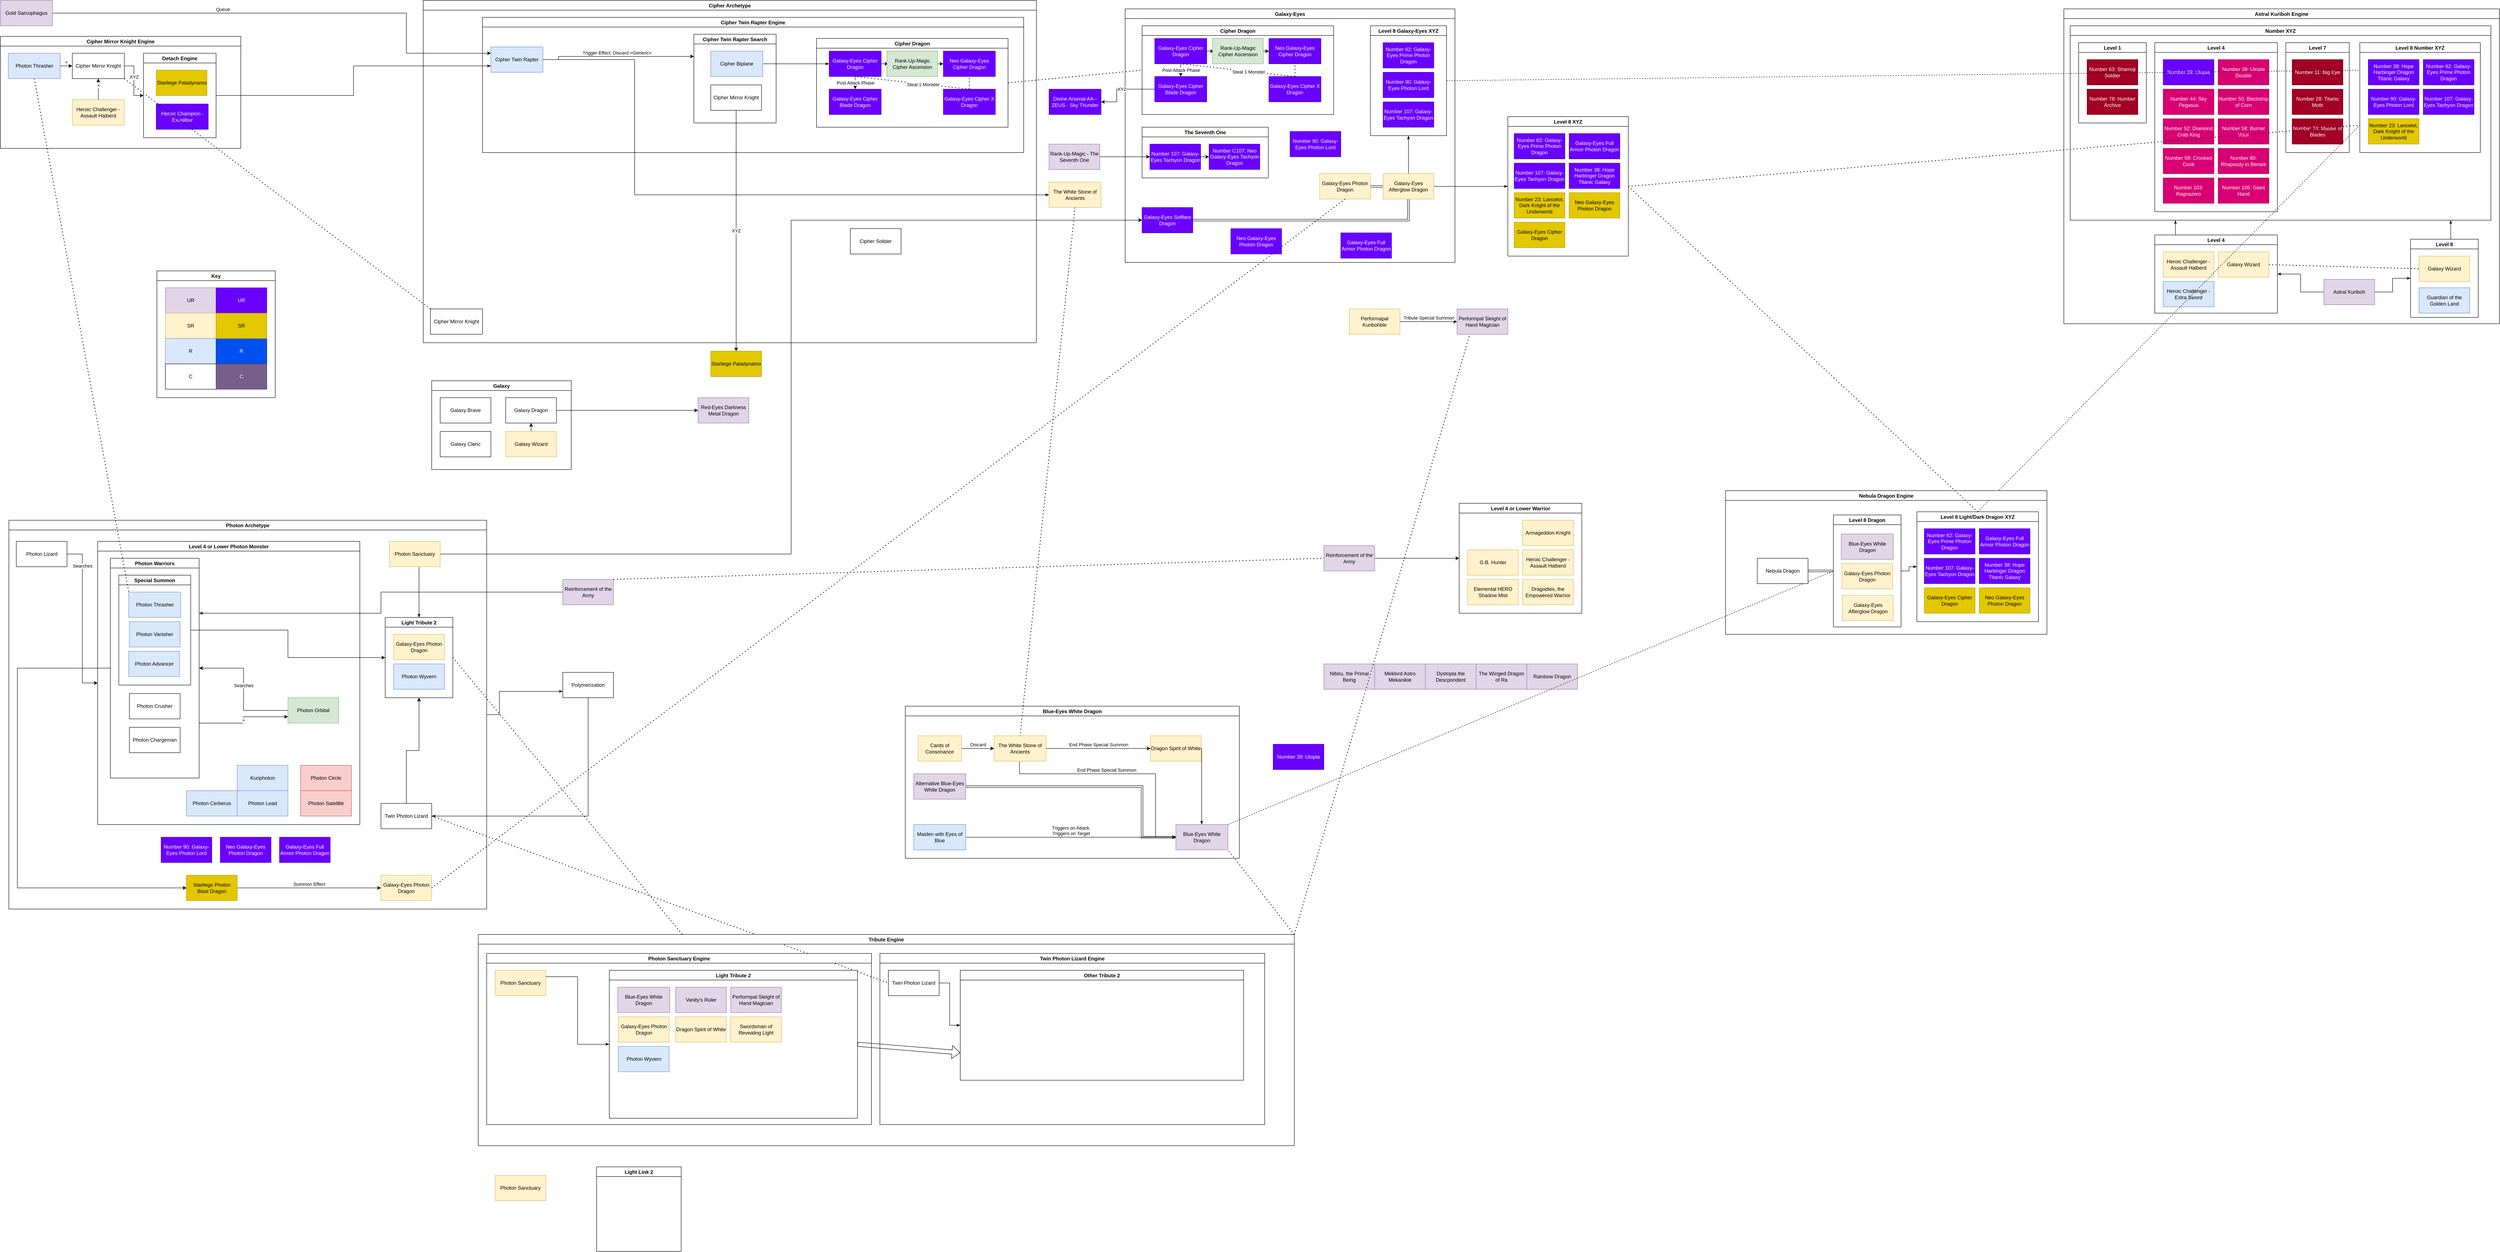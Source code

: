 <mxfile version="20.0.3" type="github" pages="2">
  <diagram id="QhzCPen-d7Ydq9bi7PbF" name="Nebula Cyclone">
    <mxGraphModel dx="2241" dy="873" grid="1" gridSize="10" guides="1" tooltips="1" connect="1" arrows="1" fold="1" page="1" pageScale="1" pageWidth="850" pageHeight="1100" math="0" shadow="0">
      <root>
        <mxCell id="0" />
        <mxCell id="1" parent="0" />
        <mxCell id="zTiNMLr9CzoUcScXoijD-61" value="Blue-Eyes White Dragon" style="swimlane;" parent="1" vertex="1">
          <mxGeometry x="1310" y="1690" width="790" height="360" as="geometry">
            <mxRectangle x="1680" y="1710" width="180" height="30" as="alternateBounds" />
          </mxGeometry>
        </mxCell>
        <mxCell id="zTiNMLr9CzoUcScXoijD-45" value="Blue-Eyes White Dragon" style="whiteSpace=wrap;html=1;fillColor=#e1d5e7;strokeColor=#9673a6;" parent="zTiNMLr9CzoUcScXoijD-61" vertex="1">
          <mxGeometry x="640" y="280" width="123" height="60" as="geometry" />
        </mxCell>
        <mxCell id="l2UShrBRBGjynPekhrLH-11" style="edgeStyle=orthogonalEdgeStyle;rounded=0;orthogonalLoop=1;jettySize=auto;html=1;exitX=1;exitY=0.5;exitDx=0;exitDy=0;shape=link;" parent="zTiNMLr9CzoUcScXoijD-61" source="zTiNMLr9CzoUcScXoijD-53" target="zTiNMLr9CzoUcScXoijD-45" edge="1">
          <mxGeometry relative="1" as="geometry">
            <Array as="points">
              <mxPoint x="560" y="190" />
            </Array>
          </mxGeometry>
        </mxCell>
        <mxCell id="zTiNMLr9CzoUcScXoijD-53" value="Alternative Blue-Eyes White Dragon" style="whiteSpace=wrap;html=1;fillColor=#e1d5e7;strokeColor=#9673a6;" parent="zTiNMLr9CzoUcScXoijD-61" vertex="1">
          <mxGeometry x="20" y="160" width="123" height="60" as="geometry" />
        </mxCell>
        <mxCell id="l2UShrBRBGjynPekhrLH-18" value="End Phase Special Summon" style="edgeStyle=orthogonalEdgeStyle;rounded=0;orthogonalLoop=1;jettySize=auto;html=1;exitX=1;exitY=0.75;exitDx=0;exitDy=0;verticalAlign=bottom;" parent="zTiNMLr9CzoUcScXoijD-61" source="zTiNMLr9CzoUcScXoijD-35" target="zTiNMLr9CzoUcScXoijD-45" edge="1">
          <mxGeometry relative="1" as="geometry">
            <Array as="points">
              <mxPoint x="270" y="115" />
              <mxPoint x="270" y="160" />
              <mxPoint x="592" y="160" />
            </Array>
          </mxGeometry>
        </mxCell>
        <mxCell id="zTiNMLr9CzoUcScXoijD-35" value="The White Stone of Ancients" style="whiteSpace=wrap;html=1;fillColor=#fff2cc;strokeColor=#d6b656;" parent="zTiNMLr9CzoUcScXoijD-61" vertex="1">
          <mxGeometry x="210" y="70" width="123" height="60" as="geometry" />
        </mxCell>
        <mxCell id="zTiNMLr9CzoUcScXoijD-64" value="Discard" style="edgeStyle=orthogonalEdgeStyle;rounded=0;orthogonalLoop=1;jettySize=auto;html=1;entryX=0;entryY=0.5;entryDx=0;entryDy=0;startArrow=none;startFill=0;verticalAlign=bottom;" parent="zTiNMLr9CzoUcScXoijD-61" source="zTiNMLr9CzoUcScXoijD-63" target="zTiNMLr9CzoUcScXoijD-35" edge="1">
          <mxGeometry relative="1" as="geometry" />
        </mxCell>
        <mxCell id="zTiNMLr9CzoUcScXoijD-63" value="Cards of Consonance" style="whiteSpace=wrap;html=1;fillColor=#fff2cc;strokeColor=#d6b656;" parent="zTiNMLr9CzoUcScXoijD-61" vertex="1">
          <mxGeometry x="30" y="70" width="103" height="60" as="geometry" />
        </mxCell>
        <mxCell id="Q-s-1RZWSuP9mchZYQhX-3" value="Triggers on Attack.&lt;br&gt;Triggers on Target" style="edgeStyle=orthogonalEdgeStyle;rounded=0;orthogonalLoop=1;jettySize=auto;html=1;verticalAlign=bottom;" parent="zTiNMLr9CzoUcScXoijD-61" source="zTiNMLr9CzoUcScXoijD-62" target="zTiNMLr9CzoUcScXoijD-45" edge="1">
          <mxGeometry relative="1" as="geometry" />
        </mxCell>
        <mxCell id="zTiNMLr9CzoUcScXoijD-62" value="Maiden with Eyes of Blue" style="whiteSpace=wrap;html=1;fillColor=#dae8fc;strokeColor=#6c8ebf;" parent="zTiNMLr9CzoUcScXoijD-61" vertex="1">
          <mxGeometry x="20" y="280" width="123" height="60" as="geometry" />
        </mxCell>
        <mxCell id="pbqGAoasbMIYGQjwKCvz-158" value="Dragon Spirit of White" style="whiteSpace=wrap;html=1;fillColor=#fff2cc;strokeColor=#d6b656;" parent="zTiNMLr9CzoUcScXoijD-61" vertex="1">
          <mxGeometry x="580" y="70" width="120" height="60" as="geometry" />
        </mxCell>
        <mxCell id="zTiNMLr9CzoUcScXoijD-40" value="End Phase Special Summon" style="edgeStyle=orthogonalEdgeStyle;rounded=0;orthogonalLoop=1;jettySize=auto;html=1;startArrow=none;startFill=0;verticalAlign=bottom;entryX=0;entryY=0.5;entryDx=0;entryDy=0;" parent="zTiNMLr9CzoUcScXoijD-61" source="zTiNMLr9CzoUcScXoijD-35" target="pbqGAoasbMIYGQjwKCvz-158" edge="1">
          <mxGeometry relative="1" as="geometry">
            <mxPoint x="240" y="130" as="targetPoint" />
          </mxGeometry>
        </mxCell>
        <mxCell id="pbqGAoasbMIYGQjwKCvz-161" style="edgeStyle=elbowEdgeStyle;rounded=0;orthogonalLoop=1;jettySize=auto;html=1;entryX=0.5;entryY=0;entryDx=0;entryDy=0;endArrow=classicThin;endFill=1;strokeWidth=1;" parent="zTiNMLr9CzoUcScXoijD-61" source="pbqGAoasbMIYGQjwKCvz-158" target="zTiNMLr9CzoUcScXoijD-45" edge="1">
          <mxGeometry relative="1" as="geometry" />
        </mxCell>
        <mxCell id="l2UShrBRBGjynPekhrLH-2" value="Queue" style="edgeStyle=orthogonalEdgeStyle;rounded=0;orthogonalLoop=1;jettySize=auto;html=1;verticalAlign=bottom;entryX=0;entryY=0.25;entryDx=0;entryDy=0;" parent="1" source="l2UShrBRBGjynPekhrLH-1" target="zTiNMLr9CzoUcScXoijD-1" edge="1">
          <mxGeometry x="-0.287" relative="1" as="geometry">
            <Array as="points">
              <mxPoint x="130" y="50" />
              <mxPoint x="130" y="145" />
            </Array>
            <mxPoint x="-1" as="offset" />
            <mxPoint x="260" y="130" as="targetPoint" />
          </mxGeometry>
        </mxCell>
        <mxCell id="l2UShrBRBGjynPekhrLH-1" value="Gold Sarcophagus" style="whiteSpace=wrap;html=1;fillColor=#e1d5e7;strokeColor=#9673a6;" parent="1" vertex="1">
          <mxGeometry x="-830" y="20" width="123" height="60" as="geometry" />
        </mxCell>
        <mxCell id="l2UShrBRBGjynPekhrLH-22" value="Tribute Special Summon" style="edgeStyle=orthogonalEdgeStyle;rounded=0;orthogonalLoop=1;jettySize=auto;html=1;verticalAlign=bottom;" parent="1" source="l2UShrBRBGjynPekhrLH-20" target="l2UShrBRBGjynPekhrLH-21" edge="1">
          <mxGeometry relative="1" as="geometry" />
        </mxCell>
        <mxCell id="l2UShrBRBGjynPekhrLH-20" value="Performapal Kuribohble" style="whiteSpace=wrap;html=1;fillColor=#fff2cc;strokeColor=#d6b656;" parent="1" vertex="1">
          <mxGeometry x="2360" y="750" width="120" height="60" as="geometry" />
        </mxCell>
        <mxCell id="l2UShrBRBGjynPekhrLH-21" value="Performpal Sleight of Hand Magician" style="whiteSpace=wrap;html=1;fillColor=#e1d5e7;strokeColor=#9673a6;" parent="1" vertex="1">
          <mxGeometry x="2615" y="750" width="120" height="60" as="geometry" />
        </mxCell>
        <mxCell id="pbqGAoasbMIYGQjwKCvz-136" style="edgeStyle=elbowEdgeStyle;rounded=0;orthogonalLoop=1;jettySize=auto;html=1;exitX=1;exitY=0.5;exitDx=0;exitDy=0;entryX=0;entryY=0.75;entryDx=0;entryDy=0;endArrow=classicThin;endFill=1;strokeWidth=1;" parent="1" source="l2UShrBRBGjynPekhrLH-40" target="l2UShrBRBGjynPekhrLH-76" edge="1">
          <mxGeometry relative="1" as="geometry">
            <Array as="points">
              <mxPoint x="350" y="1680" />
            </Array>
          </mxGeometry>
        </mxCell>
        <mxCell id="l2UShrBRBGjynPekhrLH-40" value="Photon Archetype" style="swimlane;startSize=23;fillColor=#FFFFFF;strokeColor=#000000;" parent="1" vertex="1">
          <mxGeometry x="-810" y="1250" width="1130" height="920" as="geometry" />
        </mxCell>
        <mxCell id="l2UShrBRBGjynPekhrLH-36" value="Starliege Photon Blast Dragon" style="whiteSpace=wrap;html=1;fillColor=#e3c800;strokeColor=#B09500;fontColor=#000000;" parent="l2UShrBRBGjynPekhrLH-40" vertex="1">
          <mxGeometry x="420" y="840" width="120" height="60" as="geometry" />
        </mxCell>
        <mxCell id="l2UShrBRBGjynPekhrLH-38" value="Galaxy-Eyes Photon Dragon" style="whiteSpace=wrap;html=1;fillColor=#fff2cc;strokeColor=#d6b656;" parent="l2UShrBRBGjynPekhrLH-40" vertex="1">
          <mxGeometry x="880" y="840" width="120" height="60" as="geometry" />
        </mxCell>
        <mxCell id="l2UShrBRBGjynPekhrLH-39" value="Summon Effect" style="edgeStyle=orthogonalEdgeStyle;rounded=0;orthogonalLoop=1;jettySize=auto;html=1;verticalAlign=bottom;" parent="l2UShrBRBGjynPekhrLH-40" source="l2UShrBRBGjynPekhrLH-36" target="l2UShrBRBGjynPekhrLH-38" edge="1">
          <mxGeometry relative="1" as="geometry" />
        </mxCell>
        <mxCell id="l2UShrBRBGjynPekhrLH-50" value="Searches" style="edgeStyle=orthogonalEdgeStyle;rounded=0;orthogonalLoop=1;jettySize=auto;html=1;verticalAlign=bottom;entryX=0;entryY=0.5;entryDx=0;entryDy=0;" parent="l2UShrBRBGjynPekhrLH-40" source="l2UShrBRBGjynPekhrLH-45" target="l2UShrBRBGjynPekhrLH-72" edge="1">
          <mxGeometry x="-0.614" relative="1" as="geometry">
            <mxPoint x="230" y="120" as="targetPoint" />
            <mxPoint as="offset" />
          </mxGeometry>
        </mxCell>
        <mxCell id="l2UShrBRBGjynPekhrLH-45" value="Photon Lizard" style="whiteSpace=wrap;html=1;" parent="l2UShrBRBGjynPekhrLH-40" vertex="1">
          <mxGeometry x="17.5" y="50" width="120" height="60" as="geometry" />
        </mxCell>
        <mxCell id="l2UShrBRBGjynPekhrLH-52" value="" style="edgeStyle=orthogonalEdgeStyle;rounded=0;orthogonalLoop=1;jettySize=auto;html=1;verticalAlign=bottom;exitX=0;exitY=0.5;exitDx=0;exitDy=0;" parent="l2UShrBRBGjynPekhrLH-40" source="l2UShrBRBGjynPekhrLH-47" target="l2UShrBRBGjynPekhrLH-36" edge="1">
          <mxGeometry x="0.617" relative="1" as="geometry">
            <mxPoint x="210" y="200" as="sourcePoint" />
            <mxPoint as="offset" />
            <Array as="points">
              <mxPoint x="20" y="350" />
              <mxPoint x="20" y="870" />
            </Array>
          </mxGeometry>
        </mxCell>
        <mxCell id="l2UShrBRBGjynPekhrLH-66" value="Twin Photon Lizard" style="whiteSpace=wrap;html=1;" parent="l2UShrBRBGjynPekhrLH-40" vertex="1">
          <mxGeometry x="880" y="670" width="120" height="60" as="geometry" />
        </mxCell>
        <mxCell id="l2UShrBRBGjynPekhrLH-72" value="Level 4 or Lower Photon Monster" style="swimlane;strokeColor=#000000;fillColor=#FFFFFF;" parent="l2UShrBRBGjynPekhrLH-40" vertex="1">
          <mxGeometry x="210" y="50" width="620" height="670" as="geometry" />
        </mxCell>
        <mxCell id="l2UShrBRBGjynPekhrLH-47" value="Photon Warriors" style="swimlane;" parent="l2UShrBRBGjynPekhrLH-72" vertex="1">
          <mxGeometry x="30" y="40" width="210" height="520" as="geometry" />
        </mxCell>
        <mxCell id="l2UShrBRBGjynPekhrLH-59" value="Photon Crusher" style="whiteSpace=wrap;html=1;" parent="l2UShrBRBGjynPekhrLH-47" vertex="1">
          <mxGeometry x="45" y="320" width="120" height="60" as="geometry" />
        </mxCell>
        <mxCell id="l2UShrBRBGjynPekhrLH-60" value="Special Summon" style="swimlane;" parent="l2UShrBRBGjynPekhrLH-47" vertex="1">
          <mxGeometry x="20" y="40" width="170" height="260" as="geometry" />
        </mxCell>
        <mxCell id="l2UShrBRBGjynPekhrLH-26" value="Photon Vanisher" style="whiteSpace=wrap;html=1;fillColor=#dae8fc;strokeColor=#6c8ebf;" parent="l2UShrBRBGjynPekhrLH-60" vertex="1">
          <mxGeometry x="25" y="110" width="120" height="60" as="geometry" />
        </mxCell>
        <mxCell id="l2UShrBRBGjynPekhrLH-44" value="Photon Advancer" style="whiteSpace=wrap;html=1;fillColor=#dae8fc;strokeColor=#6c8ebf;" parent="l2UShrBRBGjynPekhrLH-60" vertex="1">
          <mxGeometry x="23.5" y="180" width="120" height="60" as="geometry" />
        </mxCell>
        <mxCell id="l2UShrBRBGjynPekhrLH-4" value="Photon Thrasher" style="whiteSpace=wrap;html=1;fillColor=#dae8fc;strokeColor=#6c8ebf;" parent="l2UShrBRBGjynPekhrLH-60" vertex="1">
          <mxGeometry x="23.5" y="40" width="123" height="60" as="geometry" />
        </mxCell>
        <mxCell id="l2UShrBRBGjynPekhrLH-64" value="Photon Chargeman" style="whiteSpace=wrap;html=1;" parent="l2UShrBRBGjynPekhrLH-47" vertex="1">
          <mxGeometry x="45" y="400" width="120" height="60" as="geometry" />
        </mxCell>
        <mxCell id="l2UShrBRBGjynPekhrLH-53" value="Photon Orbital" style="whiteSpace=wrap;html=1;fillColor=#d5e8d4;strokeColor=#82b366;" parent="l2UShrBRBGjynPekhrLH-72" vertex="1">
          <mxGeometry x="450" y="370" width="120" height="60" as="geometry" />
        </mxCell>
        <mxCell id="l2UShrBRBGjynPekhrLH-54" value="Searches" style="edgeStyle=orthogonalEdgeStyle;rounded=0;orthogonalLoop=1;jettySize=auto;html=1;entryX=1;entryY=0.5;entryDx=0;entryDy=0;verticalAlign=bottom;" parent="l2UShrBRBGjynPekhrLH-72" source="l2UShrBRBGjynPekhrLH-53" target="l2UShrBRBGjynPekhrLH-47" edge="1">
          <mxGeometry relative="1" as="geometry">
            <mxPoint x="110" y="210" as="targetPoint" />
          </mxGeometry>
        </mxCell>
        <mxCell id="l2UShrBRBGjynPekhrLH-55" value="+" style="edgeStyle=orthogonalEdgeStyle;rounded=0;orthogonalLoop=1;jettySize=auto;html=1;exitX=1;exitY=0.75;exitDx=0;exitDy=0;entryX=0;entryY=0.75;entryDx=0;entryDy=0;" parent="l2UShrBRBGjynPekhrLH-72" source="l2UShrBRBGjynPekhrLH-47" target="l2UShrBRBGjynPekhrLH-53" edge="1">
          <mxGeometry relative="1" as="geometry" />
        </mxCell>
        <mxCell id="l2UShrBRBGjynPekhrLH-65" value="Photon Circle" style="whiteSpace=wrap;html=1;strokeColor=#b85450;fillColor=#f8cecc;" parent="l2UShrBRBGjynPekhrLH-72" vertex="1">
          <mxGeometry x="480" y="530" width="120" height="60" as="geometry" />
        </mxCell>
        <mxCell id="l2UShrBRBGjynPekhrLH-67" value="Photon Satellite" style="whiteSpace=wrap;html=1;strokeColor=#b85450;fillColor=#f8cecc;" parent="l2UShrBRBGjynPekhrLH-72" vertex="1">
          <mxGeometry x="480" y="590" width="120" height="60" as="geometry" />
        </mxCell>
        <mxCell id="UR9S5s7uBedvsv_nVr1A-1" value="Kuriphoton" style="whiteSpace=wrap;html=1;fillColor=#dae8fc;strokeColor=#6c8ebf;" parent="l2UShrBRBGjynPekhrLH-72" vertex="1">
          <mxGeometry x="330" y="530" width="120" height="60" as="geometry" />
        </mxCell>
        <mxCell id="UR9S5s7uBedvsv_nVr1A-2" value="Photon Lead" style="whiteSpace=wrap;html=1;fillColor=#dae8fc;strokeColor=#6c8ebf;" parent="l2UShrBRBGjynPekhrLH-72" vertex="1">
          <mxGeometry x="330" y="590" width="120" height="60" as="geometry" />
        </mxCell>
        <mxCell id="pbqGAoasbMIYGQjwKCvz-20" value="Photon Cerberus" style="whiteSpace=wrap;html=1;fillColor=#dae8fc;strokeColor=#6c8ebf;" parent="l2UShrBRBGjynPekhrLH-72" vertex="1">
          <mxGeometry x="210" y="590" width="120" height="60" as="geometry" />
        </mxCell>
        <mxCell id="pbqGAoasbMIYGQjwKCvz-123" style="edgeStyle=elbowEdgeStyle;rounded=0;orthogonalLoop=1;jettySize=auto;html=1;entryX=0.5;entryY=0;entryDx=0;entryDy=0;endArrow=classicThin;endFill=1;strokeWidth=1;" parent="l2UShrBRBGjynPekhrLH-40" source="adbf0gxOKINehE4KzGT6-16" target="pbqGAoasbMIYGQjwKCvz-120" edge="1">
          <mxGeometry relative="1" as="geometry" />
        </mxCell>
        <mxCell id="adbf0gxOKINehE4KzGT6-16" value="Photon Sanctuary" style="whiteSpace=wrap;html=1;fillColor=#fff2cc;strokeColor=#d6b656;" parent="l2UShrBRBGjynPekhrLH-40" vertex="1">
          <mxGeometry x="900" y="50" width="120" height="60" as="geometry" />
        </mxCell>
        <mxCell id="pbqGAoasbMIYGQjwKCvz-82" value="Galaxy-Eyes Full Armor Photon Dragon" style="whiteSpace=wrap;html=1;fillColor=#6a00ff;fontColor=#ffffff;strokeColor=#3700CC;" parent="l2UShrBRBGjynPekhrLH-40" vertex="1">
          <mxGeometry x="640" y="750" width="120" height="60" as="geometry" />
        </mxCell>
        <mxCell id="pbqGAoasbMIYGQjwKCvz-86" value="Neo Galaxy-Eyes Photon Dragon" style="whiteSpace=wrap;html=1;fillColor=#6a00ff;fontColor=#ffffff;strokeColor=#3700CC;" parent="l2UShrBRBGjynPekhrLH-40" vertex="1">
          <mxGeometry x="500" y="750" width="120" height="60" as="geometry" />
        </mxCell>
        <mxCell id="pbqGAoasbMIYGQjwKCvz-115" value="Number 90: Galaxy-Eyes Photon Lord" style="whiteSpace=wrap;html=1;fillColor=#6a00ff;fontColor=#ffffff;strokeColor=#3700CC;" parent="l2UShrBRBGjynPekhrLH-40" vertex="1">
          <mxGeometry x="360" y="750" width="120" height="60" as="geometry" />
        </mxCell>
        <mxCell id="pbqGAoasbMIYGQjwKCvz-120" value="Light Tribute 2" style="swimlane;" parent="l2UShrBRBGjynPekhrLH-40" vertex="1">
          <mxGeometry x="890" y="230" width="160" height="190" as="geometry" />
        </mxCell>
        <mxCell id="pbqGAoasbMIYGQjwKCvz-124" value="Galaxy-Eyes Photon Dragon" style="whiteSpace=wrap;html=1;fillColor=#fff2cc;strokeColor=#d6b656;" parent="pbqGAoasbMIYGQjwKCvz-120" vertex="1">
          <mxGeometry x="20" y="40" width="120" height="60" as="geometry" />
        </mxCell>
        <mxCell id="l2UShrBRBGjynPekhrLH-57" value="Photon Wyvern" style="whiteSpace=wrap;html=1;fillColor=#dae8fc;strokeColor=#6c8ebf;" parent="pbqGAoasbMIYGQjwKCvz-120" vertex="1">
          <mxGeometry x="20" y="110" width="120" height="60" as="geometry" />
        </mxCell>
        <mxCell id="l2UShrBRBGjynPekhrLH-62" value="" style="edgeStyle=orthogonalEdgeStyle;rounded=0;orthogonalLoop=1;jettySize=auto;html=1;exitX=1;exitY=0.5;exitDx=0;exitDy=0;entryX=0;entryY=0.5;entryDx=0;entryDy=0;" parent="l2UShrBRBGjynPekhrLH-40" source="l2UShrBRBGjynPekhrLH-60" target="pbqGAoasbMIYGQjwKCvz-120" edge="1">
          <mxGeometry relative="1" as="geometry" />
        </mxCell>
        <mxCell id="adbf0gxOKINehE4KzGT6-19" style="edgeStyle=orthogonalEdgeStyle;rounded=0;orthogonalLoop=1;jettySize=auto;html=1;entryX=0.5;entryY=1;entryDx=0;entryDy=0;" parent="l2UShrBRBGjynPekhrLH-40" source="l2UShrBRBGjynPekhrLH-66" target="pbqGAoasbMIYGQjwKCvz-120" edge="1">
          <mxGeometry relative="1" as="geometry" />
        </mxCell>
        <mxCell id="l2UShrBRBGjynPekhrLH-56" value="Cipher Archetype" style="swimlane;" parent="1" vertex="1">
          <mxGeometry x="170" y="20" width="1450" height="810" as="geometry" />
        </mxCell>
        <mxCell id="l2UShrBRBGjynPekhrLH-17" value="Cipher Twin Rapter Engine" style="swimlane;" parent="l2UShrBRBGjynPekhrLH-56" vertex="1">
          <mxGeometry x="140" y="40" width="1280" height="320" as="geometry" />
        </mxCell>
        <mxCell id="UR9S5s7uBedvsv_nVr1A-12" value="Trigger Effect: Discard &amp;lt;Generic&amp;gt;" style="edgeStyle=orthogonalEdgeStyle;rounded=0;orthogonalLoop=1;jettySize=auto;html=1;exitX=1;exitY=0.5;exitDx=0;exitDy=0;entryX=0;entryY=0.25;entryDx=0;entryDy=0;verticalAlign=bottom;" parent="l2UShrBRBGjynPekhrLH-17" source="zTiNMLr9CzoUcScXoijD-1" target="UR9S5s7uBedvsv_nVr1A-3" edge="1">
          <mxGeometry relative="1" as="geometry">
            <mxPoint x="255.5" y="80" as="targetPoint" />
            <Array as="points">
              <mxPoint x="180" y="100" />
              <mxPoint x="180" y="93" />
            </Array>
          </mxGeometry>
        </mxCell>
        <mxCell id="zTiNMLr9CzoUcScXoijD-1" value="Cipher Twin Rapter" style="rounded=0;whiteSpace=wrap;html=1;fillColor=#dae8fc;strokeColor=#6c8ebf;" parent="l2UShrBRBGjynPekhrLH-17" vertex="1">
          <mxGeometry x="20" y="70" width="123" height="60" as="geometry" />
        </mxCell>
        <mxCell id="UR9S5s7uBedvsv_nVr1A-3" value="Cipher Twin Rapter Search" style="swimlane;" parent="l2UShrBRBGjynPekhrLH-17" vertex="1">
          <mxGeometry x="500" y="40" width="194.5" height="210" as="geometry" />
        </mxCell>
        <mxCell id="zTiNMLr9CzoUcScXoijD-3" value="Cipher Biplane" style="rounded=0;whiteSpace=wrap;html=1;fillColor=#dae8fc;strokeColor=#6c8ebf;" parent="UR9S5s7uBedvsv_nVr1A-3" vertex="1">
          <mxGeometry x="40" y="40" width="123" height="60" as="geometry" />
        </mxCell>
        <mxCell id="l2UShrBRBGjynPekhrLH-30" value="Cipher Mirror Knight" style="whiteSpace=wrap;html=1;" parent="UR9S5s7uBedvsv_nVr1A-3" vertex="1">
          <mxGeometry x="40" y="120" width="120" height="60" as="geometry" />
        </mxCell>
        <mxCell id="pbqGAoasbMIYGQjwKCvz-95" value="Cipher Dragon" style="swimlane;" parent="l2UShrBRBGjynPekhrLH-17" vertex="1">
          <mxGeometry x="790" y="50" width="453" height="210" as="geometry" />
        </mxCell>
        <mxCell id="pbqGAoasbMIYGQjwKCvz-96" value="Neo Galaxy-Eyes Cipher Dragon" style="whiteSpace=wrap;html=1;fillColor=#6a00ff;strokeColor=#3700CC;fontColor=#ffffff;" parent="pbqGAoasbMIYGQjwKCvz-95" vertex="1">
          <mxGeometry x="300" y="30" width="123" height="60" as="geometry" />
        </mxCell>
        <mxCell id="pbqGAoasbMIYGQjwKCvz-97" value="Galaxy-Eyes Cipher X Dragon" style="whiteSpace=wrap;html=1;fillColor=#6a00ff;strokeColor=#3700CC;fontColor=#ffffff;" parent="pbqGAoasbMIYGQjwKCvz-95" vertex="1">
          <mxGeometry x="300" y="120" width="123" height="60" as="geometry" />
        </mxCell>
        <mxCell id="pbqGAoasbMIYGQjwKCvz-98" value="" style="endArrow=none;dashed=1;html=1;dashPattern=1 3;strokeWidth=2;rounded=0;exitX=0.5;exitY=0;exitDx=0;exitDy=0;entryX=0.5;entryY=1;entryDx=0;entryDy=0;" parent="pbqGAoasbMIYGQjwKCvz-95" source="pbqGAoasbMIYGQjwKCvz-97" target="pbqGAoasbMIYGQjwKCvz-96" edge="1">
          <mxGeometry width="50" height="50" relative="1" as="geometry">
            <mxPoint x="421.5" y="120" as="sourcePoint" />
            <mxPoint x="421.5" y="90" as="targetPoint" />
          </mxGeometry>
        </mxCell>
        <mxCell id="pbqGAoasbMIYGQjwKCvz-99" style="edgeStyle=orthogonalEdgeStyle;rounded=0;orthogonalLoop=1;jettySize=auto;html=1;entryX=0;entryY=0.5;entryDx=0;entryDy=0;startArrow=none;startFill=0;" parent="pbqGAoasbMIYGQjwKCvz-95" target="pbqGAoasbMIYGQjwKCvz-96" edge="1">
          <mxGeometry relative="1" as="geometry">
            <mxPoint x="280" y="60" as="sourcePoint" />
          </mxGeometry>
        </mxCell>
        <mxCell id="pbqGAoasbMIYGQjwKCvz-100" value="Galaxy-Eyes Cipher Dragon" style="whiteSpace=wrap;html=1;fillColor=#6a00ff;strokeColor=#3700CC;fontColor=#ffffff;" parent="pbqGAoasbMIYGQjwKCvz-95" vertex="1">
          <mxGeometry x="30" y="30" width="123" height="60" as="geometry" />
        </mxCell>
        <mxCell id="pbqGAoasbMIYGQjwKCvz-101" style="edgeStyle=orthogonalEdgeStyle;rounded=0;orthogonalLoop=1;jettySize=auto;html=1;exitX=1;exitY=0.5;exitDx=0;exitDy=0;entryX=0.029;entryY=0.5;entryDx=0;entryDy=0;startArrow=none;startFill=0;entryPerimeter=0;" parent="pbqGAoasbMIYGQjwKCvz-95" source="pbqGAoasbMIYGQjwKCvz-100" target="pbqGAoasbMIYGQjwKCvz-106" edge="1">
          <mxGeometry relative="1" as="geometry">
            <mxPoint x="165" y="60" as="targetPoint" />
          </mxGeometry>
        </mxCell>
        <mxCell id="pbqGAoasbMIYGQjwKCvz-102" value="" style="endArrow=none;dashed=1;html=1;dashPattern=1 3;strokeWidth=2;rounded=0;entryX=0.5;entryY=1;entryDx=0;entryDy=0;exitX=0.5;exitY=0;exitDx=0;exitDy=0;" parent="pbqGAoasbMIYGQjwKCvz-95" source="pbqGAoasbMIYGQjwKCvz-97" target="pbqGAoasbMIYGQjwKCvz-100" edge="1">
          <mxGeometry width="50" height="50" relative="1" as="geometry">
            <mxPoint x="205" y="130" as="sourcePoint" />
            <mxPoint x="255" y="80" as="targetPoint" />
          </mxGeometry>
        </mxCell>
        <mxCell id="pbqGAoasbMIYGQjwKCvz-103" value="Steal 1 Monster" style="edgeLabel;html=1;align=center;verticalAlign=middle;resizable=0;points=[];" parent="pbqGAoasbMIYGQjwKCvz-102" vertex="1" connectable="0">
          <mxGeometry x="-0.19" y="1" relative="1" as="geometry">
            <mxPoint as="offset" />
          </mxGeometry>
        </mxCell>
        <mxCell id="pbqGAoasbMIYGQjwKCvz-104" value="Galaxy-Eyes Cipher Blade Dragon" style="whiteSpace=wrap;html=1;fillColor=#6a00ff;strokeColor=#3700CC;fontColor=#ffffff;" parent="pbqGAoasbMIYGQjwKCvz-95" vertex="1">
          <mxGeometry x="30" y="120" width="123" height="60" as="geometry" />
        </mxCell>
        <mxCell id="pbqGAoasbMIYGQjwKCvz-105" value="Post Attack Phase" style="edgeStyle=orthogonalEdgeStyle;rounded=0;orthogonalLoop=1;jettySize=auto;html=1;exitX=0.5;exitY=1;exitDx=0;exitDy=0;startArrow=none;startFill=0;" parent="pbqGAoasbMIYGQjwKCvz-95" source="pbqGAoasbMIYGQjwKCvz-100" target="pbqGAoasbMIYGQjwKCvz-104" edge="1">
          <mxGeometry relative="1" as="geometry" />
        </mxCell>
        <mxCell id="pbqGAoasbMIYGQjwKCvz-106" value="&lt;div&gt;&lt;br&gt;&lt;/div&gt;&lt;div&gt;Rank-Up-Magic Cipher Ascension&lt;/div&gt;&lt;div&gt;&lt;br&gt;&lt;/div&gt;" style="whiteSpace=wrap;html=1;fillColor=#d5e8d4;strokeColor=#82b366;" parent="pbqGAoasbMIYGQjwKCvz-95" vertex="1">
          <mxGeometry x="166.5" y="30" width="120" height="60" as="geometry" />
        </mxCell>
        <mxCell id="pbqGAoasbMIYGQjwKCvz-89" style="edgeStyle=elbowEdgeStyle;rounded=0;orthogonalLoop=1;jettySize=auto;html=1;entryX=0;entryY=0.5;entryDx=0;entryDy=0;endArrow=classicThin;endFill=1;strokeWidth=1;" parent="l2UShrBRBGjynPekhrLH-17" source="zTiNMLr9CzoUcScXoijD-3" target="pbqGAoasbMIYGQjwKCvz-100" edge="1">
          <mxGeometry relative="1" as="geometry">
            <mxPoint x="800" y="110" as="targetPoint" />
          </mxGeometry>
        </mxCell>
        <mxCell id="adbf0gxOKINehE4KzGT6-20" value="Cipher Solider" style="whiteSpace=wrap;html=1;" parent="l2UShrBRBGjynPekhrLH-56" vertex="1">
          <mxGeometry x="1010" y="540" width="120" height="60" as="geometry" />
        </mxCell>
        <mxCell id="pbqGAoasbMIYGQjwKCvz-110" value="Cipher Mirror Knight" style="whiteSpace=wrap;html=1;" parent="l2UShrBRBGjynPekhrLH-56" vertex="1">
          <mxGeometry x="17" y="730" width="123" height="60" as="geometry" />
        </mxCell>
        <mxCell id="l2UShrBRBGjynPekhrLH-70" value="Galaxy" style="swimlane;strokeColor=#000000;fillColor=#FFFFFF;" parent="1" vertex="1">
          <mxGeometry x="190" y="920" width="330" height="210" as="geometry" />
        </mxCell>
        <mxCell id="l2UShrBRBGjynPekhrLH-69" value="Galaxy Cleric" style="whiteSpace=wrap;html=1;" parent="l2UShrBRBGjynPekhrLH-70" vertex="1">
          <mxGeometry x="20" y="120" width="120" height="60" as="geometry" />
        </mxCell>
        <mxCell id="l2UShrBRBGjynPekhrLH-63" value="Galaxy Brave" style="whiteSpace=wrap;html=1;" parent="l2UShrBRBGjynPekhrLH-70" vertex="1">
          <mxGeometry x="20" y="40" width="120" height="60" as="geometry" />
        </mxCell>
        <mxCell id="UR9S5s7uBedvsv_nVr1A-95" value="Galaxy Dragon" style="whiteSpace=wrap;html=1;" parent="l2UShrBRBGjynPekhrLH-70" vertex="1">
          <mxGeometry x="175" y="40" width="120" height="60" as="geometry" />
        </mxCell>
        <mxCell id="UR9S5s7uBedvsv_nVr1A-98" style="edgeStyle=orthogonalEdgeStyle;rounded=0;orthogonalLoop=1;jettySize=auto;html=1;exitX=0.5;exitY=0;exitDx=0;exitDy=0;entryX=0.5;entryY=1;entryDx=0;entryDy=0;" parent="l2UShrBRBGjynPekhrLH-70" source="UR9S5s7uBedvsv_nVr1A-97" target="UR9S5s7uBedvsv_nVr1A-95" edge="1">
          <mxGeometry relative="1" as="geometry" />
        </mxCell>
        <mxCell id="UR9S5s7uBedvsv_nVr1A-97" value="Galaxy Wizard" style="whiteSpace=wrap;html=1;fillColor=#fff2cc;strokeColor=#d6b656;" parent="l2UShrBRBGjynPekhrLH-70" vertex="1">
          <mxGeometry x="175" y="120" width="120" height="60" as="geometry" />
        </mxCell>
        <mxCell id="pbqGAoasbMIYGQjwKCvz-137" style="edgeStyle=elbowEdgeStyle;rounded=0;orthogonalLoop=1;jettySize=auto;html=1;exitX=0.5;exitY=1;exitDx=0;exitDy=0;endArrow=classicThin;endFill=1;strokeWidth=1;" parent="1" source="l2UShrBRBGjynPekhrLH-76" target="l2UShrBRBGjynPekhrLH-66" edge="1">
          <mxGeometry relative="1" as="geometry">
            <Array as="points">
              <mxPoint x="560" y="1830" />
            </Array>
          </mxGeometry>
        </mxCell>
        <mxCell id="l2UShrBRBGjynPekhrLH-76" value="Polymerization" style="whiteSpace=wrap;html=1;" parent="1" vertex="1">
          <mxGeometry x="500" y="1610" width="120" height="60" as="geometry" />
        </mxCell>
        <mxCell id="UR9S5s7uBedvsv_nVr1A-28" value="Galaxy-Eyes" style="swimlane;" parent="1" vertex="1">
          <mxGeometry x="1830" y="40" width="780" height="600" as="geometry" />
        </mxCell>
        <mxCell id="l2UShrBRBGjynPekhrLH-3" value="Cipher Dragon" style="swimlane;" parent="UR9S5s7uBedvsv_nVr1A-28" vertex="1">
          <mxGeometry x="40" y="40" width="453" height="210" as="geometry" />
        </mxCell>
        <mxCell id="zTiNMLr9CzoUcScXoijD-10" value="Neo Galaxy-Eyes Cipher Dragon" style="whiteSpace=wrap;html=1;fillColor=#6a00ff;strokeColor=#3700CC;fontColor=#ffffff;" parent="l2UShrBRBGjynPekhrLH-3" vertex="1">
          <mxGeometry x="300" y="30" width="123" height="60" as="geometry" />
        </mxCell>
        <mxCell id="zTiNMLr9CzoUcScXoijD-13" value="Galaxy-Eyes Cipher X Dragon" style="whiteSpace=wrap;html=1;fillColor=#6a00ff;strokeColor=#3700CC;fontColor=#ffffff;" parent="l2UShrBRBGjynPekhrLH-3" vertex="1">
          <mxGeometry x="300" y="120" width="123" height="60" as="geometry" />
        </mxCell>
        <mxCell id="zTiNMLr9CzoUcScXoijD-27" value="" style="endArrow=none;dashed=1;html=1;dashPattern=1 3;strokeWidth=2;rounded=0;exitX=0.5;exitY=0;exitDx=0;exitDy=0;entryX=0.5;entryY=1;entryDx=0;entryDy=0;" parent="l2UShrBRBGjynPekhrLH-3" source="zTiNMLr9CzoUcScXoijD-13" target="zTiNMLr9CzoUcScXoijD-10" edge="1">
          <mxGeometry width="50" height="50" relative="1" as="geometry">
            <mxPoint x="421.5" y="120" as="sourcePoint" />
            <mxPoint x="421.5" y="90" as="targetPoint" />
          </mxGeometry>
        </mxCell>
        <mxCell id="zTiNMLr9CzoUcScXoijD-28" style="edgeStyle=orthogonalEdgeStyle;rounded=0;orthogonalLoop=1;jettySize=auto;html=1;entryX=0;entryY=0.5;entryDx=0;entryDy=0;startArrow=none;startFill=0;" parent="l2UShrBRBGjynPekhrLH-3" target="zTiNMLr9CzoUcScXoijD-10" edge="1">
          <mxGeometry relative="1" as="geometry">
            <mxPoint x="280" y="60" as="sourcePoint" />
          </mxGeometry>
        </mxCell>
        <mxCell id="zTiNMLr9CzoUcScXoijD-5" value="Galaxy-Eyes Cipher Dragon" style="whiteSpace=wrap;html=1;fillColor=#6a00ff;strokeColor=#3700CC;fontColor=#ffffff;" parent="l2UShrBRBGjynPekhrLH-3" vertex="1">
          <mxGeometry x="30" y="30" width="123" height="60" as="geometry" />
        </mxCell>
        <mxCell id="zTiNMLr9CzoUcScXoijD-23" style="edgeStyle=orthogonalEdgeStyle;rounded=0;orthogonalLoop=1;jettySize=auto;html=1;exitX=1;exitY=0.5;exitDx=0;exitDy=0;entryX=0.029;entryY=0.5;entryDx=0;entryDy=0;startArrow=none;startFill=0;entryPerimeter=0;" parent="l2UShrBRBGjynPekhrLH-3" source="zTiNMLr9CzoUcScXoijD-5" target="l2UShrBRBGjynPekhrLH-24" edge="1">
          <mxGeometry relative="1" as="geometry">
            <mxPoint x="165" y="60" as="targetPoint" />
          </mxGeometry>
        </mxCell>
        <mxCell id="zTiNMLr9CzoUcScXoijD-16" value="" style="endArrow=none;dashed=1;html=1;dashPattern=1 3;strokeWidth=2;rounded=0;entryX=0.5;entryY=1;entryDx=0;entryDy=0;exitX=0.5;exitY=0;exitDx=0;exitDy=0;" parent="l2UShrBRBGjynPekhrLH-3" source="zTiNMLr9CzoUcScXoijD-13" target="zTiNMLr9CzoUcScXoijD-5" edge="1">
          <mxGeometry width="50" height="50" relative="1" as="geometry">
            <mxPoint x="205" y="130" as="sourcePoint" />
            <mxPoint x="255" y="80" as="targetPoint" />
          </mxGeometry>
        </mxCell>
        <mxCell id="zTiNMLr9CzoUcScXoijD-19" value="Steal 1 Monster" style="edgeLabel;html=1;align=center;verticalAlign=middle;resizable=0;points=[];" parent="zTiNMLr9CzoUcScXoijD-16" vertex="1" connectable="0">
          <mxGeometry x="-0.19" y="1" relative="1" as="geometry">
            <mxPoint as="offset" />
          </mxGeometry>
        </mxCell>
        <mxCell id="zTiNMLr9CzoUcScXoijD-12" value="Galaxy-Eyes Cipher Blade Dragon" style="whiteSpace=wrap;html=1;fillColor=#6a00ff;strokeColor=#3700CC;fontColor=#ffffff;" parent="l2UShrBRBGjynPekhrLH-3" vertex="1">
          <mxGeometry x="30" y="120" width="123" height="60" as="geometry" />
        </mxCell>
        <mxCell id="zTiNMLr9CzoUcScXoijD-14" value="Post Attack Phase" style="edgeStyle=orthogonalEdgeStyle;rounded=0;orthogonalLoop=1;jettySize=auto;html=1;exitX=0.5;exitY=1;exitDx=0;exitDy=0;startArrow=none;startFill=0;" parent="l2UShrBRBGjynPekhrLH-3" source="zTiNMLr9CzoUcScXoijD-5" target="zTiNMLr9CzoUcScXoijD-12" edge="1">
          <mxGeometry relative="1" as="geometry" />
        </mxCell>
        <mxCell id="l2UShrBRBGjynPekhrLH-24" value="&lt;div&gt;&lt;br&gt;&lt;/div&gt;&lt;div&gt;Rank-Up-Magic Cipher Ascension&lt;/div&gt;&lt;div&gt;&lt;br&gt;&lt;/div&gt;" style="whiteSpace=wrap;html=1;fillColor=#d5e8d4;strokeColor=#82b366;" parent="l2UShrBRBGjynPekhrLH-3" vertex="1">
          <mxGeometry x="166.5" y="30" width="120" height="60" as="geometry" />
        </mxCell>
        <mxCell id="UR9S5s7uBedvsv_nVr1A-22" value="The Seventh One" style="swimlane;" parent="UR9S5s7uBedvsv_nVr1A-28" vertex="1">
          <mxGeometry x="40" y="280" width="298.5" height="120" as="geometry" />
        </mxCell>
        <mxCell id="UR9S5s7uBedvsv_nVr1A-27" style="edgeStyle=orthogonalEdgeStyle;rounded=0;orthogonalLoop=1;jettySize=auto;html=1;entryX=0;entryY=0.5;entryDx=0;entryDy=0;" parent="UR9S5s7uBedvsv_nVr1A-22" source="UR9S5s7uBedvsv_nVr1A-24" target="UR9S5s7uBedvsv_nVr1A-25" edge="1">
          <mxGeometry relative="1" as="geometry" />
        </mxCell>
        <mxCell id="UR9S5s7uBedvsv_nVr1A-24" value="Number 107: Galaxy-Eyes Tachyon Dragon" style="whiteSpace=wrap;html=1;fillColor=#6a00ff;strokeColor=#3700CC;fontColor=#ffffff;" parent="UR9S5s7uBedvsv_nVr1A-22" vertex="1">
          <mxGeometry x="18.5" y="40" width="120" height="60" as="geometry" />
        </mxCell>
        <mxCell id="UR9S5s7uBedvsv_nVr1A-25" value="Number C107: Neo Galaxy-Eyes Tachyon Dragon" style="whiteSpace=wrap;html=1;fillColor=#6a00ff;strokeColor=#3700CC;fontColor=#ffffff;" parent="UR9S5s7uBedvsv_nVr1A-22" vertex="1">
          <mxGeometry x="158.5" y="40" width="120" height="60" as="geometry" />
        </mxCell>
        <mxCell id="pbqGAoasbMIYGQjwKCvz-5" style="edgeStyle=orthogonalEdgeStyle;shape=link;rounded=0;orthogonalLoop=1;jettySize=auto;html=1;entryX=0.5;entryY=1;entryDx=0;entryDy=0;" parent="UR9S5s7uBedvsv_nVr1A-28" source="adbf0gxOKINehE4KzGT6-15" target="pbqGAoasbMIYGQjwKCvz-3" edge="1">
          <mxGeometry relative="1" as="geometry" />
        </mxCell>
        <mxCell id="adbf0gxOKINehE4KzGT6-15" value="Galaxy-Eyes Solflare Dragon" style="whiteSpace=wrap;html=1;fillColor=#6a00ff;strokeColor=#3700CC;fontColor=#ffffff;" parent="UR9S5s7uBedvsv_nVr1A-28" vertex="1">
          <mxGeometry x="40" y="470" width="120" height="60" as="geometry" />
        </mxCell>
        <mxCell id="pbqGAoasbMIYGQjwKCvz-4" value="" style="edgeStyle=orthogonalEdgeStyle;shape=link;rounded=0;orthogonalLoop=1;jettySize=auto;html=1;" parent="UR9S5s7uBedvsv_nVr1A-28" source="pbqGAoasbMIYGQjwKCvz-2" target="pbqGAoasbMIYGQjwKCvz-3" edge="1">
          <mxGeometry relative="1" as="geometry" />
        </mxCell>
        <mxCell id="pbqGAoasbMIYGQjwKCvz-2" value="Galaxy-Eyes Photon Dragon" style="whiteSpace=wrap;html=1;fillColor=#fff2cc;strokeColor=#d6b656;" parent="UR9S5s7uBedvsv_nVr1A-28" vertex="1">
          <mxGeometry x="460" y="390" width="120" height="60" as="geometry" />
        </mxCell>
        <mxCell id="pbqGAoasbMIYGQjwKCvz-80" style="edgeStyle=elbowEdgeStyle;rounded=0;orthogonalLoop=1;jettySize=auto;html=1;entryX=0.5;entryY=1;entryDx=0;entryDy=0;endArrow=classicThin;endFill=1;strokeWidth=1;exitX=0.5;exitY=0;exitDx=0;exitDy=0;" parent="UR9S5s7uBedvsv_nVr1A-28" source="pbqGAoasbMIYGQjwKCvz-3" target="pbqGAoasbMIYGQjwKCvz-27" edge="1">
          <mxGeometry relative="1" as="geometry">
            <mxPoint x="730" y="340" as="sourcePoint" />
          </mxGeometry>
        </mxCell>
        <mxCell id="pbqGAoasbMIYGQjwKCvz-3" value="Galaxy-Eyes Afterglow Dragon" style="whiteSpace=wrap;html=1;fillColor=#fff2cc;strokeColor=#d6b656;" parent="UR9S5s7uBedvsv_nVr1A-28" vertex="1">
          <mxGeometry x="610" y="390" width="120" height="60" as="geometry" />
        </mxCell>
        <mxCell id="pbqGAoasbMIYGQjwKCvz-27" value="Level 8 Galaxy-Eyes XYZ" style="swimlane;" parent="UR9S5s7uBedvsv_nVr1A-28" vertex="1">
          <mxGeometry x="580" y="40" width="180" height="260" as="geometry" />
        </mxCell>
        <mxCell id="pbqGAoasbMIYGQjwKCvz-28" value="Number 107: Galaxy-Eyes Tachyon Dragon" style="whiteSpace=wrap;html=1;fillColor=#6a00ff;strokeColor=#3700CC;fontColor=#ffffff;" parent="pbqGAoasbMIYGQjwKCvz-27" vertex="1">
          <mxGeometry x="30" y="180" width="120" height="60" as="geometry" />
        </mxCell>
        <mxCell id="pbqGAoasbMIYGQjwKCvz-29" value="Number 62: Galaxy-Eyes Prime Photon Dragon" style="whiteSpace=wrap;html=1;fillColor=#6a00ff;fontColor=#ffffff;strokeColor=#3700CC;" parent="pbqGAoasbMIYGQjwKCvz-27" vertex="1">
          <mxGeometry x="30" y="40" width="120" height="60" as="geometry" />
        </mxCell>
        <mxCell id="pbqGAoasbMIYGQjwKCvz-31" value="Number 90: Galaxy-Eyes Photon Lord" style="whiteSpace=wrap;html=1;fillColor=#6a00ff;fontColor=#ffffff;strokeColor=#3700CC;" parent="pbqGAoasbMIYGQjwKCvz-27" vertex="1">
          <mxGeometry x="30" y="110" width="120" height="60" as="geometry" />
        </mxCell>
        <mxCell id="pbqGAoasbMIYGQjwKCvz-83" value="Galaxy-Eyes Full Armor Photon Dragon" style="whiteSpace=wrap;html=1;fillColor=#6a00ff;fontColor=#ffffff;strokeColor=#3700CC;" parent="UR9S5s7uBedvsv_nVr1A-28" vertex="1">
          <mxGeometry x="510" y="530" width="120" height="60" as="geometry" />
        </mxCell>
        <mxCell id="pbqGAoasbMIYGQjwKCvz-87" value="Neo Galaxy-Eyes Photon Dragon" style="whiteSpace=wrap;html=1;fillColor=#6a00ff;fontColor=#ffffff;strokeColor=#3700CC;" parent="UR9S5s7uBedvsv_nVr1A-28" vertex="1">
          <mxGeometry x="250" y="520" width="120" height="60" as="geometry" />
        </mxCell>
        <mxCell id="pbqGAoasbMIYGQjwKCvz-116" value="Number 90: Galaxy-Eyes Photon Lord" style="whiteSpace=wrap;html=1;fillColor=#6a00ff;fontColor=#ffffff;strokeColor=#3700CC;" parent="UR9S5s7uBedvsv_nVr1A-28" vertex="1">
          <mxGeometry x="390" y="290" width="120" height="60" as="geometry" />
        </mxCell>
        <mxCell id="UR9S5s7uBedvsv_nVr1A-63" value="Astral Kuriboh Engine" style="swimlane;" parent="1" vertex="1">
          <mxGeometry x="4050" y="40" width="1030" height="745" as="geometry" />
        </mxCell>
        <mxCell id="pbqGAoasbMIYGQjwKCvz-182" style="edgeStyle=elbowEdgeStyle;rounded=0;orthogonalLoop=1;jettySize=auto;html=1;entryX=0;entryY=0.5;entryDx=0;entryDy=0;endArrow=classicThin;endFill=1;strokeWidth=1;" parent="UR9S5s7uBedvsv_nVr1A-63" source="UR9S5s7uBedvsv_nVr1A-49" target="pbqGAoasbMIYGQjwKCvz-177" edge="1">
          <mxGeometry relative="1" as="geometry" />
        </mxCell>
        <mxCell id="pbqGAoasbMIYGQjwKCvz-183" style="edgeStyle=elbowEdgeStyle;rounded=0;orthogonalLoop=1;jettySize=auto;html=1;entryX=1;entryY=0.5;entryDx=0;entryDy=0;endArrow=classicThin;endFill=1;strokeWidth=1;" parent="UR9S5s7uBedvsv_nVr1A-63" source="UR9S5s7uBedvsv_nVr1A-49" target="pbqGAoasbMIYGQjwKCvz-176" edge="1">
          <mxGeometry relative="1" as="geometry" />
        </mxCell>
        <mxCell id="UR9S5s7uBedvsv_nVr1A-49" value="Astral Kuriboh" style="rounded=0;whiteSpace=wrap;html=1;fillColor=#e1d5e7;strokeColor=#9673a6;" parent="UR9S5s7uBedvsv_nVr1A-63" vertex="1">
          <mxGeometry x="615" y="640" width="120" height="60" as="geometry" />
        </mxCell>
        <mxCell id="UR9S5s7uBedvsv_nVr1A-57" value="Number XYZ" style="swimlane;" parent="UR9S5s7uBedvsv_nVr1A-63" vertex="1">
          <mxGeometry x="15" y="40" width="995" height="460" as="geometry" />
        </mxCell>
        <mxCell id="UR9S5s7uBedvsv_nVr1A-54" value="Level 8 Number XYZ" style="swimlane;" parent="UR9S5s7uBedvsv_nVr1A-57" vertex="1">
          <mxGeometry x="685" y="40" width="285" height="260" as="geometry" />
        </mxCell>
        <mxCell id="UR9S5s7uBedvsv_nVr1A-65" value="Number 23: Lancelot, Dark Knight of the Underworld" style="whiteSpace=wrap;html=1;fillColor=#e3c800;strokeColor=#B09500;fontColor=#000000;" parent="UR9S5s7uBedvsv_nVr1A-54" vertex="1">
          <mxGeometry x="20" y="180" width="120" height="60" as="geometry" />
        </mxCell>
        <mxCell id="UR9S5s7uBedvsv_nVr1A-56" value="Number 38: Hope Harbinger Dragon Titanic Galaxy" style="whiteSpace=wrap;html=1;fillColor=#6a00ff;fontColor=#ffffff;strokeColor=#3700CC;" parent="UR9S5s7uBedvsv_nVr1A-54" vertex="1">
          <mxGeometry x="20" y="40" width="120" height="60" as="geometry" />
        </mxCell>
        <mxCell id="UR9S5s7uBedvsv_nVr1A-55" value="Number 62: Galaxy-Eyes Prime Photon Dragon" style="whiteSpace=wrap;html=1;fillColor=#6a00ff;fontColor=#ffffff;strokeColor=#3700CC;" parent="UR9S5s7uBedvsv_nVr1A-54" vertex="1">
          <mxGeometry x="150" y="40" width="120" height="60" as="geometry" />
        </mxCell>
        <mxCell id="adbf0gxOKINehE4KzGT6-27" value="Number 90: Galaxy-Eyes Photon Lord" style="whiteSpace=wrap;html=1;fillColor=#6a00ff;fontColor=#ffffff;strokeColor=#3700CC;" parent="UR9S5s7uBedvsv_nVr1A-54" vertex="1">
          <mxGeometry x="20" y="110" width="120" height="60" as="geometry" />
        </mxCell>
        <mxCell id="UR9S5s7uBedvsv_nVr1A-51" value="Number 107: Galaxy-Eyes Tachyon Dragon" style="whiteSpace=wrap;html=1;fillColor=#6a00ff;strokeColor=#3700CC;fontColor=#ffffff;" parent="UR9S5s7uBedvsv_nVr1A-54" vertex="1">
          <mxGeometry x="150" y="110" width="120" height="60" as="geometry" />
        </mxCell>
        <mxCell id="UR9S5s7uBedvsv_nVr1A-61" value="Level 4" style="swimlane;" parent="UR9S5s7uBedvsv_nVr1A-57" vertex="1">
          <mxGeometry x="200" y="40" width="290" height="400" as="geometry" />
        </mxCell>
        <mxCell id="UR9S5s7uBedvsv_nVr1A-62" value="Number 39: Utopia" style="whiteSpace=wrap;html=1;fillColor=#6a00ff;fontColor=#ffffff;strokeColor=#3700CC;" parent="UR9S5s7uBedvsv_nVr1A-61" vertex="1">
          <mxGeometry x="20" y="40" width="120" height="60" as="geometry" />
        </mxCell>
        <mxCell id="UR9S5s7uBedvsv_nVr1A-71" value="Number 106: Giant Hand" style="whiteSpace=wrap;html=1;fillColor=#d80073;fontColor=#ffffff;strokeColor=#A50040;" parent="UR9S5s7uBedvsv_nVr1A-61" vertex="1">
          <mxGeometry x="150" y="320" width="120" height="60" as="geometry" />
        </mxCell>
        <mxCell id="UR9S5s7uBedvsv_nVr1A-72" value="Number 103: Ragnazero" style="whiteSpace=wrap;html=1;fillColor=#d80073;fontColor=#ffffff;strokeColor=#A50040;" parent="UR9S5s7uBedvsv_nVr1A-61" vertex="1">
          <mxGeometry x="20" y="320" width="120" height="60" as="geometry" />
        </mxCell>
        <mxCell id="UR9S5s7uBedvsv_nVr1A-73" value="Number 59: Crooked Cook" style="whiteSpace=wrap;html=1;fillColor=#d80073;fontColor=#ffffff;strokeColor=#A50040;" parent="UR9S5s7uBedvsv_nVr1A-61" vertex="1">
          <mxGeometry x="20" y="250" width="120" height="60" as="geometry" />
        </mxCell>
        <mxCell id="UR9S5s7uBedvsv_nVr1A-74" value="Number 39: Utopia Double" style="whiteSpace=wrap;html=1;fillColor=#d80073;fontColor=#ffffff;strokeColor=#A50040;" parent="UR9S5s7uBedvsv_nVr1A-61" vertex="1">
          <mxGeometry x="150" y="40" width="120" height="60" as="geometry" />
        </mxCell>
        <mxCell id="UR9S5s7uBedvsv_nVr1A-77" value="Number 50: Blackship of Corn" style="whiteSpace=wrap;html=1;fillColor=#d80073;fontColor=#ffffff;strokeColor=#A50040;" parent="UR9S5s7uBedvsv_nVr1A-61" vertex="1">
          <mxGeometry x="150" y="110" width="120" height="60" as="geometry" />
        </mxCell>
        <mxCell id="UR9S5s7uBedvsv_nVr1A-78" value="Number 44: Sky Pegasus" style="whiteSpace=wrap;html=1;fillColor=#d80073;fontColor=#ffffff;strokeColor=#A50040;" parent="UR9S5s7uBedvsv_nVr1A-61" vertex="1">
          <mxGeometry x="20" y="110" width="120" height="60" as="geometry" />
        </mxCell>
        <mxCell id="UR9S5s7uBedvsv_nVr1A-79" value="Number 58: Burner Visor" style="whiteSpace=wrap;html=1;fillColor=#d80073;fontColor=#ffffff;strokeColor=#A50040;" parent="UR9S5s7uBedvsv_nVr1A-61" vertex="1">
          <mxGeometry x="150" y="180" width="120" height="60" as="geometry" />
        </mxCell>
        <mxCell id="UR9S5s7uBedvsv_nVr1A-80" value="Number 80: Rhapsody in Bersek" style="whiteSpace=wrap;html=1;fillColor=#d80073;fontColor=#ffffff;strokeColor=#A50040;" parent="UR9S5s7uBedvsv_nVr1A-61" vertex="1">
          <mxGeometry x="150" y="250" width="120" height="60" as="geometry" />
        </mxCell>
        <mxCell id="UR9S5s7uBedvsv_nVr1A-81" value="Number 52: Diamond Crab King" style="whiteSpace=wrap;html=1;fillColor=#d80073;fontColor=#ffffff;strokeColor=#A50040;" parent="UR9S5s7uBedvsv_nVr1A-61" vertex="1">
          <mxGeometry x="20" y="180" width="120" height="60" as="geometry" />
        </mxCell>
        <mxCell id="UR9S5s7uBedvsv_nVr1A-67" value="Level 7" style="swimlane;" parent="UR9S5s7uBedvsv_nVr1A-57" vertex="1">
          <mxGeometry x="510" y="40" width="150" height="260" as="geometry" />
        </mxCell>
        <mxCell id="UR9S5s7uBedvsv_nVr1A-68" value="Number 11: Big Eye" style="rounded=0;whiteSpace=wrap;html=1;fillColor=#a20025;strokeColor=#6F0000;fontColor=#ffffff;" parent="UR9S5s7uBedvsv_nVr1A-67" vertex="1">
          <mxGeometry x="15" y="40" width="120" height="60" as="geometry" />
        </mxCell>
        <mxCell id="UR9S5s7uBedvsv_nVr1A-75" value="Number 74: Master of Blades" style="whiteSpace=wrap;html=1;fillColor=#a20025;fontColor=#ffffff;strokeColor=#6F0000;" parent="UR9S5s7uBedvsv_nVr1A-67" vertex="1">
          <mxGeometry x="15" y="180" width="120" height="60" as="geometry" />
        </mxCell>
        <mxCell id="UR9S5s7uBedvsv_nVr1A-76" value="Number 28: Titanic Moth" style="whiteSpace=wrap;html=1;fillColor=#a20025;fontColor=#ffffff;strokeColor=#6F0000;" parent="UR9S5s7uBedvsv_nVr1A-67" vertex="1">
          <mxGeometry x="15" y="110" width="120" height="60" as="geometry" />
        </mxCell>
        <mxCell id="UR9S5s7uBedvsv_nVr1A-85" value="Level 1" style="swimlane;" parent="UR9S5s7uBedvsv_nVr1A-57" vertex="1">
          <mxGeometry x="20" y="40" width="160" height="190" as="geometry" />
        </mxCell>
        <mxCell id="UR9S5s7uBedvsv_nVr1A-82" value="Number 63: Shamoji Soldier" style="whiteSpace=wrap;html=1;fillColor=#a20025;fontColor=#ffffff;strokeColor=#6F0000;" parent="UR9S5s7uBedvsv_nVr1A-85" vertex="1">
          <mxGeometry x="20" y="40" width="120" height="60" as="geometry" />
        </mxCell>
        <mxCell id="UR9S5s7uBedvsv_nVr1A-83" value="Number 78: Number Archive" style="whiteSpace=wrap;html=1;fillColor=#a20025;fontColor=#ffffff;strokeColor=#6F0000;" parent="UR9S5s7uBedvsv_nVr1A-85" vertex="1">
          <mxGeometry x="20" y="110" width="120" height="60" as="geometry" />
        </mxCell>
        <mxCell id="pbqGAoasbMIYGQjwKCvz-176" value="Level 4" style="swimlane;" parent="UR9S5s7uBedvsv_nVr1A-63" vertex="1">
          <mxGeometry x="215" y="535" width="290" height="185" as="geometry" />
        </mxCell>
        <mxCell id="pbqGAoasbMIYGQjwKCvz-173" value="Galaxy Wizard" style="whiteSpace=wrap;html=1;fillColor=#fff2cc;strokeColor=#d6b656;" parent="pbqGAoasbMIYGQjwKCvz-176" vertex="1">
          <mxGeometry x="150" y="40" width="120" height="60" as="geometry" />
        </mxCell>
        <mxCell id="pbqGAoasbMIYGQjwKCvz-171" value="Heroic Challenger - Extra Sword" style="whiteSpace=wrap;html=1;fillColor=#dae8fc;strokeColor=#6c8ebf;" parent="pbqGAoasbMIYGQjwKCvz-176" vertex="1">
          <mxGeometry x="20" y="110" width="120" height="60" as="geometry" />
        </mxCell>
        <mxCell id="pbqGAoasbMIYGQjwKCvz-180" value="Heroic Challenger - Assault Halberd" style="whiteSpace=wrap;html=1;fillColor=#fff2cc;strokeColor=#d6b656;" parent="pbqGAoasbMIYGQjwKCvz-176" vertex="1">
          <mxGeometry x="20" y="40" width="120" height="60" as="geometry" />
        </mxCell>
        <mxCell id="pbqGAoasbMIYGQjwKCvz-177" value="Level 8" style="swimlane;" parent="UR9S5s7uBedvsv_nVr1A-63" vertex="1">
          <mxGeometry x="820" y="545" width="160" height="185" as="geometry" />
        </mxCell>
        <mxCell id="pbqGAoasbMIYGQjwKCvz-178" value="Galaxy Wizard" style="whiteSpace=wrap;html=1;fillColor=#fff2cc;strokeColor=#d6b656;" parent="pbqGAoasbMIYGQjwKCvz-177" vertex="1">
          <mxGeometry x="20" y="40" width="120" height="60" as="geometry" />
        </mxCell>
        <mxCell id="pbqGAoasbMIYGQjwKCvz-198" value="Guardian of the Golden Land" style="whiteSpace=wrap;html=1;fillColor=#dae8fc;strokeColor=#6c8ebf;" parent="pbqGAoasbMIYGQjwKCvz-177" vertex="1">
          <mxGeometry x="20" y="115" width="120" height="60" as="geometry" />
        </mxCell>
        <mxCell id="pbqGAoasbMIYGQjwKCvz-179" value="" style="endArrow=none;dashed=1;html=1;dashPattern=1 3;strokeWidth=2;rounded=0;exitX=1;exitY=0.5;exitDx=0;exitDy=0;entryX=0;entryY=0.5;entryDx=0;entryDy=0;" parent="UR9S5s7uBedvsv_nVr1A-63" source="pbqGAoasbMIYGQjwKCvz-173" target="pbqGAoasbMIYGQjwKCvz-178" edge="1">
          <mxGeometry width="50" height="50" relative="1" as="geometry">
            <mxPoint x="425" y="585" as="sourcePoint" />
            <mxPoint x="475" y="535" as="targetPoint" />
          </mxGeometry>
        </mxCell>
        <mxCell id="pbqGAoasbMIYGQjwKCvz-184" style="edgeStyle=elbowEdgeStyle;rounded=0;orthogonalLoop=1;jettySize=auto;html=1;exitX=0.5;exitY=0;exitDx=0;exitDy=0;endArrow=classicThin;endFill=1;strokeWidth=1;" parent="UR9S5s7uBedvsv_nVr1A-63" source="pbqGAoasbMIYGQjwKCvz-177" edge="1">
          <mxGeometry relative="1" as="geometry">
            <mxPoint x="915" y="500" as="targetPoint" />
            <Array as="points">
              <mxPoint x="915" y="525" />
              <mxPoint x="925" y="525" />
              <mxPoint x="935" y="525" />
            </Array>
          </mxGeometry>
        </mxCell>
        <mxCell id="pbqGAoasbMIYGQjwKCvz-185" style="edgeStyle=elbowEdgeStyle;rounded=0;orthogonalLoop=1;jettySize=auto;html=1;endArrow=classicThin;endFill=1;strokeWidth=1;entryX=0.25;entryY=1;entryDx=0;entryDy=0;" parent="UR9S5s7uBedvsv_nVr1A-63" source="pbqGAoasbMIYGQjwKCvz-176" target="UR9S5s7uBedvsv_nVr1A-57" edge="1">
          <mxGeometry relative="1" as="geometry">
            <mxPoint x="365" y="505" as="targetPoint" />
          </mxGeometry>
        </mxCell>
        <mxCell id="UR9S5s7uBedvsv_nVr1A-89" value="Meklord Astro Mekanikle" style="whiteSpace=wrap;html=1;fillColor=#e1d5e7;strokeColor=#9673a6;" parent="1" vertex="1">
          <mxGeometry x="2420" y="1590" width="120" height="60" as="geometry" />
        </mxCell>
        <mxCell id="UR9S5s7uBedvsv_nVr1A-90" value="Dystopia the Descpondent" style="whiteSpace=wrap;html=1;fillColor=#e1d5e7;strokeColor=#9673a6;" parent="1" vertex="1">
          <mxGeometry x="2540" y="1590" width="120" height="60" as="geometry" />
        </mxCell>
        <mxCell id="UR9S5s7uBedvsv_nVr1A-91" value="Nibiru, the Primal Being" style="whiteSpace=wrap;html=1;fillColor=#e1d5e7;strokeColor=#9673a6;" parent="1" vertex="1">
          <mxGeometry x="2300" y="1590" width="120" height="60" as="geometry" />
        </mxCell>
        <mxCell id="UR9S5s7uBedvsv_nVr1A-92" value="The Winged Dragon of Ra" style="whiteSpace=wrap;html=1;fillColor=#e1d5e7;strokeColor=#9673a6;" parent="1" vertex="1">
          <mxGeometry x="2660" y="1590" width="120" height="60" as="geometry" />
        </mxCell>
        <mxCell id="UR9S5s7uBedvsv_nVr1A-93" value="Rainbow Dragon" style="whiteSpace=wrap;html=1;fillColor=#e1d5e7;strokeColor=#9673a6;" parent="1" vertex="1">
          <mxGeometry x="2780" y="1590" width="120" height="60" as="geometry" />
        </mxCell>
        <mxCell id="UR9S5s7uBedvsv_nVr1A-94" value="Red-Eyes Darkness Metal Dragon" style="whiteSpace=wrap;html=1;fillColor=#e1d5e7;strokeColor=#9673a6;" parent="1" vertex="1">
          <mxGeometry x="820" y="960" width="120" height="60" as="geometry" />
        </mxCell>
        <mxCell id="UR9S5s7uBedvsv_nVr1A-96" style="edgeStyle=orthogonalEdgeStyle;rounded=0;orthogonalLoop=1;jettySize=auto;html=1;entryX=0;entryY=0.5;entryDx=0;entryDy=0;" parent="1" source="UR9S5s7uBedvsv_nVr1A-95" target="UR9S5s7uBedvsv_nVr1A-94" edge="1">
          <mxGeometry relative="1" as="geometry" />
        </mxCell>
        <mxCell id="UR9S5s7uBedvsv_nVr1A-107" value="Key" style="swimlane;" parent="1" vertex="1">
          <mxGeometry x="-460" y="660" width="280" height="300" as="geometry" />
        </mxCell>
        <mxCell id="UR9S5s7uBedvsv_nVr1A-99" value="UR" style="rounded=0;whiteSpace=wrap;html=1;fillColor=#e1d5e7;strokeColor=#9673a6;" parent="UR9S5s7uBedvsv_nVr1A-107" vertex="1">
          <mxGeometry x="20" y="40" width="120" height="60" as="geometry" />
        </mxCell>
        <mxCell id="UR9S5s7uBedvsv_nVr1A-100" value="SR" style="rounded=0;whiteSpace=wrap;html=1;fillColor=#fff2cc;strokeColor=#d6b656;" parent="UR9S5s7uBedvsv_nVr1A-107" vertex="1">
          <mxGeometry x="20" y="100" width="120" height="60" as="geometry" />
        </mxCell>
        <mxCell id="UR9S5s7uBedvsv_nVr1A-101" value="R" style="rounded=0;whiteSpace=wrap;html=1;fillColor=#dae8fc;strokeColor=#6c8ebf;" parent="UR9S5s7uBedvsv_nVr1A-107" vertex="1">
          <mxGeometry x="20" y="160" width="120" height="60" as="geometry" />
        </mxCell>
        <mxCell id="UR9S5s7uBedvsv_nVr1A-102" value="C" style="rounded=0;whiteSpace=wrap;html=1;" parent="UR9S5s7uBedvsv_nVr1A-107" vertex="1">
          <mxGeometry x="20" y="220" width="120" height="60" as="geometry" />
        </mxCell>
        <mxCell id="UR9S5s7uBedvsv_nVr1A-103" value="UR" style="rounded=0;whiteSpace=wrap;html=1;fillColor=#6a00ff;fontColor=#ffffff;strokeColor=#3700CC;" parent="UR9S5s7uBedvsv_nVr1A-107" vertex="1">
          <mxGeometry x="140" y="40" width="120" height="60" as="geometry" />
        </mxCell>
        <mxCell id="UR9S5s7uBedvsv_nVr1A-104" value="R" style="rounded=0;whiteSpace=wrap;html=1;fillColor=#0050ef;fontColor=#ffffff;strokeColor=#001DBC;" parent="UR9S5s7uBedvsv_nVr1A-107" vertex="1">
          <mxGeometry x="140" y="160" width="120" height="60" as="geometry" />
        </mxCell>
        <mxCell id="UR9S5s7uBedvsv_nVr1A-105" value="SR" style="rounded=0;whiteSpace=wrap;html=1;fillColor=#e3c800;fontColor=#000000;strokeColor=#B09500;" parent="UR9S5s7uBedvsv_nVr1A-107" vertex="1">
          <mxGeometry x="140" y="100" width="120" height="60" as="geometry" />
        </mxCell>
        <mxCell id="UR9S5s7uBedvsv_nVr1A-106" value="C" style="rounded=0;whiteSpace=wrap;html=1;fillColor=#76608a;fontColor=#ffffff;strokeColor=#432D57;" parent="UR9S5s7uBedvsv_nVr1A-107" vertex="1">
          <mxGeometry x="140" y="220" width="120" height="60" as="geometry" />
        </mxCell>
        <mxCell id="adbf0gxOKINehE4KzGT6-6" style="edgeStyle=orthogonalEdgeStyle;rounded=0;orthogonalLoop=1;jettySize=auto;html=1;entryX=0;entryY=0.5;entryDx=0;entryDy=0;" parent="1" source="adbf0gxOKINehE4KzGT6-1" target="adbf0gxOKINehE4KzGT6-5" edge="1">
          <mxGeometry relative="1" as="geometry" />
        </mxCell>
        <mxCell id="adbf0gxOKINehE4KzGT6-1" value="Reinforcement of the Army" style="whiteSpace=wrap;html=1;fillColor=#e1d5e7;strokeColor=#9673a6;" parent="1" vertex="1">
          <mxGeometry x="2300" y="1310" width="120" height="60" as="geometry" />
        </mxCell>
        <mxCell id="adbf0gxOKINehE4KzGT6-5" value="Level 4 or Lower Warrior" style="swimlane;" parent="1" vertex="1">
          <mxGeometry x="2620" y="1210" width="290" height="260" as="geometry" />
        </mxCell>
        <mxCell id="adbf0gxOKINehE4KzGT6-7" value="Armageddon Knight" style="whiteSpace=wrap;html=1;fillColor=#fff2cc;strokeColor=#d6b656;" parent="adbf0gxOKINehE4KzGT6-5" vertex="1">
          <mxGeometry x="150" y="40" width="120" height="60" as="geometry" />
        </mxCell>
        <mxCell id="adbf0gxOKINehE4KzGT6-9" value="G.B. Hunter" style="whiteSpace=wrap;html=1;fillColor=#fff2cc;strokeColor=#d6b656;" parent="adbf0gxOKINehE4KzGT6-5" vertex="1">
          <mxGeometry x="20" y="110" width="120" height="60" as="geometry" />
        </mxCell>
        <mxCell id="adbf0gxOKINehE4KzGT6-10" value="Heroic Challenger - Assault Halberd" style="whiteSpace=wrap;html=1;fillColor=#fff2cc;strokeColor=#d6b656;" parent="adbf0gxOKINehE4KzGT6-5" vertex="1">
          <mxGeometry x="150" y="110" width="120" height="60" as="geometry" />
        </mxCell>
        <mxCell id="adbf0gxOKINehE4KzGT6-11" value="Elemental HERO Shadow Mist" style="whiteSpace=wrap;html=1;fillColor=#fff2cc;strokeColor=#d6b656;" parent="adbf0gxOKINehE4KzGT6-5" vertex="1">
          <mxGeometry x="20" y="180" width="120" height="60" as="geometry" />
        </mxCell>
        <mxCell id="adbf0gxOKINehE4KzGT6-12" value="Dragodies, the Empowered Warrior" style="whiteSpace=wrap;html=1;fillColor=#fff2cc;strokeColor=#d6b656;" parent="adbf0gxOKINehE4KzGT6-5" vertex="1">
          <mxGeometry x="150" y="180" width="120" height="60" as="geometry" />
        </mxCell>
        <mxCell id="UR9S5s7uBedvsv_nVr1A-21" value="Rank-Up-Magic - The Seventh One" style="rounded=0;whiteSpace=wrap;html=1;fillColor=#e1d5e7;strokeColor=#9673a6;" parent="1" vertex="1">
          <mxGeometry x="1650" y="360" width="120" height="60" as="geometry" />
        </mxCell>
        <mxCell id="UR9S5s7uBedvsv_nVr1A-26" style="edgeStyle=orthogonalEdgeStyle;rounded=0;orthogonalLoop=1;jettySize=auto;html=1;entryX=0;entryY=0.5;entryDx=0;entryDy=0;" parent="1" source="UR9S5s7uBedvsv_nVr1A-21" target="UR9S5s7uBedvsv_nVr1A-24" edge="1">
          <mxGeometry relative="1" as="geometry" />
        </mxCell>
        <mxCell id="adbf0gxOKINehE4KzGT6-17" style="edgeStyle=orthogonalEdgeStyle;rounded=0;orthogonalLoop=1;jettySize=auto;html=1;entryX=0;entryY=0.5;entryDx=0;entryDy=0;" parent="1" source="adbf0gxOKINehE4KzGT6-16" target="adbf0gxOKINehE4KzGT6-15" edge="1">
          <mxGeometry relative="1" as="geometry" />
        </mxCell>
        <mxCell id="pbqGAoasbMIYGQjwKCvz-25" value="" style="endArrow=none;dashed=1;html=1;dashPattern=1 3;strokeWidth=2;rounded=0;exitX=1;exitY=0.5;exitDx=0;exitDy=0;entryX=0.5;entryY=1;entryDx=0;entryDy=0;" parent="1" source="l2UShrBRBGjynPekhrLH-38" target="pbqGAoasbMIYGQjwKCvz-2" edge="1">
          <mxGeometry width="50" height="50" relative="1" as="geometry">
            <mxPoint x="1670" y="1840" as="sourcePoint" />
            <mxPoint x="2490" y="946.0" as="targetPoint" />
          </mxGeometry>
        </mxCell>
        <mxCell id="pbqGAoasbMIYGQjwKCvz-37" style="edgeStyle=elbowEdgeStyle;rounded=0;orthogonalLoop=1;jettySize=auto;html=1;exitX=1;exitY=0.5;exitDx=0;exitDy=0;entryX=0;entryY=0.5;entryDx=0;entryDy=0;endArrow=classicThin;endFill=1;strokeWidth=1;" parent="1" source="pbqGAoasbMIYGQjwKCvz-3" target="pbqGAoasbMIYGQjwKCvz-186" edge="1">
          <mxGeometry relative="1" as="geometry" />
        </mxCell>
        <mxCell id="pbqGAoasbMIYGQjwKCvz-48" value="" style="endArrow=none;dashed=1;html=1;rounded=0;strokeWidth=1;entryX=0;entryY=0.75;entryDx=0;entryDy=0;exitX=0.5;exitY=0;exitDx=0;exitDy=0;" parent="1" source="pbqGAoasbMIYGQjwKCvz-12" target="UR9S5s7uBedvsv_nVr1A-54" edge="1">
          <mxGeometry width="50" height="50" relative="1" as="geometry">
            <mxPoint x="4195" y="970" as="sourcePoint" />
            <mxPoint x="4210" y="800" as="targetPoint" />
          </mxGeometry>
        </mxCell>
        <mxCell id="pbqGAoasbMIYGQjwKCvz-55" value="" style="endArrow=none;dashed=1;html=1;rounded=0;strokeWidth=1;exitX=1;exitY=0;exitDx=0;exitDy=0;entryX=0;entryY=0.5;entryDx=0;entryDy=0;" parent="1" source="zTiNMLr9CzoUcScXoijD-45" target="pbqGAoasbMIYGQjwKCvz-9" edge="1">
          <mxGeometry width="50" height="50" relative="1" as="geometry">
            <mxPoint x="2410" y="1950" as="sourcePoint" />
            <mxPoint x="2460" y="1900" as="targetPoint" />
          </mxGeometry>
        </mxCell>
        <mxCell id="pbqGAoasbMIYGQjwKCvz-60" value="Nebula Dragon Engine" style="swimlane;" parent="1" vertex="1">
          <mxGeometry x="3250" y="1180" width="760" height="340" as="geometry" />
        </mxCell>
        <mxCell id="pbqGAoasbMIYGQjwKCvz-6" value="Nebula Dragon" style="whiteSpace=wrap;html=1;" parent="pbqGAoasbMIYGQjwKCvz-60" vertex="1">
          <mxGeometry x="75" y="160" width="120" height="60" as="geometry" />
        </mxCell>
        <mxCell id="pbqGAoasbMIYGQjwKCvz-9" value="Level 8 Dragon" style="swimlane;" parent="pbqGAoasbMIYGQjwKCvz-60" vertex="1">
          <mxGeometry x="255" y="57.5" width="160" height="265" as="geometry" />
        </mxCell>
        <mxCell id="pbqGAoasbMIYGQjwKCvz-54" value="Blue-Eyes White Dragon" style="whiteSpace=wrap;html=1;fillColor=#e1d5e7;strokeColor=#9673a6;" parent="pbqGAoasbMIYGQjwKCvz-9" vertex="1">
          <mxGeometry x="18.5" y="45" width="123" height="60" as="geometry" />
        </mxCell>
        <mxCell id="pbqGAoasbMIYGQjwKCvz-7" value="Galaxy-Eyes Photon Dragon" style="whiteSpace=wrap;html=1;fillColor=#fff2cc;strokeColor=#d6b656;" parent="pbqGAoasbMIYGQjwKCvz-9" vertex="1">
          <mxGeometry x="20" y="115" width="120" height="60" as="geometry" />
        </mxCell>
        <mxCell id="pbqGAoasbMIYGQjwKCvz-8" value="Galaxy-Eyes Afterglow Dragon" style="whiteSpace=wrap;html=1;fillColor=#fff2cc;strokeColor=#d6b656;" parent="pbqGAoasbMIYGQjwKCvz-9" vertex="1">
          <mxGeometry x="21.5" y="190" width="120" height="60" as="geometry" />
        </mxCell>
        <mxCell id="pbqGAoasbMIYGQjwKCvz-10" style="edgeStyle=orthogonalEdgeStyle;shape=link;rounded=0;orthogonalLoop=1;jettySize=auto;html=1;entryX=0;entryY=0.5;entryDx=0;entryDy=0;" parent="pbqGAoasbMIYGQjwKCvz-60" source="pbqGAoasbMIYGQjwKCvz-6" target="pbqGAoasbMIYGQjwKCvz-9" edge="1">
          <mxGeometry relative="1" as="geometry" />
        </mxCell>
        <mxCell id="pbqGAoasbMIYGQjwKCvz-12" value="Level 8 Light/Dark Dragon XYZ" style="swimlane;" parent="pbqGAoasbMIYGQjwKCvz-60" vertex="1">
          <mxGeometry x="452.5" y="50" width="287.5" height="260" as="geometry" />
        </mxCell>
        <mxCell id="pbqGAoasbMIYGQjwKCvz-49" value="Number 62: Galaxy-Eyes Prime Photon Dragon" style="whiteSpace=wrap;html=1;fillColor=#6a00ff;fontColor=#ffffff;strokeColor=#3700CC;" parent="pbqGAoasbMIYGQjwKCvz-12" vertex="1">
          <mxGeometry x="17.5" y="40" width="120" height="60" as="geometry" />
        </mxCell>
        <mxCell id="pbqGAoasbMIYGQjwKCvz-50" value="Number 107: Galaxy-Eyes Tachyon Dragon" style="whiteSpace=wrap;html=1;fillColor=#6a00ff;strokeColor=#3700CC;fontColor=#ffffff;" parent="pbqGAoasbMIYGQjwKCvz-12" vertex="1">
          <mxGeometry x="17.5" y="110" width="120" height="60" as="geometry" />
        </mxCell>
        <mxCell id="pbqGAoasbMIYGQjwKCvz-51" value="Number 38: Hope Harbinger Dragon Titanic Galaxy" style="whiteSpace=wrap;html=1;fillColor=#6a00ff;fontColor=#ffffff;strokeColor=#3700CC;" parent="pbqGAoasbMIYGQjwKCvz-12" vertex="1">
          <mxGeometry x="147.5" y="110" width="120" height="60" as="geometry" />
        </mxCell>
        <mxCell id="pbqGAoasbMIYGQjwKCvz-85" value="Galaxy-Eyes Cipher Dragon" style="whiteSpace=wrap;html=1;fillColor=#e3c800;fontColor=#000000;strokeColor=#B09500;" parent="pbqGAoasbMIYGQjwKCvz-12" vertex="1">
          <mxGeometry x="17.5" y="180" width="120" height="60" as="geometry" />
        </mxCell>
        <mxCell id="pbqGAoasbMIYGQjwKCvz-84" value="Neo Galaxy-Eyes Photon Dragon" style="whiteSpace=wrap;html=1;fillColor=#e3c800;fontColor=#000000;strokeColor=#B09500;" parent="pbqGAoasbMIYGQjwKCvz-12" vertex="1">
          <mxGeometry x="147.5" y="180" width="120" height="60" as="geometry" />
        </mxCell>
        <mxCell id="pbqGAoasbMIYGQjwKCvz-81" value="Galaxy-Eyes Full Armor Photon Dragon" style="whiteSpace=wrap;html=1;fillColor=#6a00ff;fontColor=#ffffff;strokeColor=#3700CC;" parent="pbqGAoasbMIYGQjwKCvz-12" vertex="1">
          <mxGeometry x="147.5" y="40" width="120" height="60" as="geometry" />
        </mxCell>
        <mxCell id="pbqGAoasbMIYGQjwKCvz-52" style="edgeStyle=elbowEdgeStyle;rounded=0;orthogonalLoop=1;jettySize=auto;html=1;exitX=1;exitY=0.5;exitDx=0;exitDy=0;entryX=0;entryY=0.5;entryDx=0;entryDy=0;endArrow=classicThin;endFill=1;strokeWidth=1;" parent="pbqGAoasbMIYGQjwKCvz-60" source="pbqGAoasbMIYGQjwKCvz-9" target="pbqGAoasbMIYGQjwKCvz-12" edge="1">
          <mxGeometry relative="1" as="geometry" />
        </mxCell>
        <mxCell id="pbqGAoasbMIYGQjwKCvz-61" value="" style="endArrow=none;dashed=1;html=1;rounded=0;strokeWidth=1;exitX=1;exitY=0.5;exitDx=0;exitDy=0;entryX=0;entryY=0.25;entryDx=0;entryDy=0;" parent="1" source="pbqGAoasbMIYGQjwKCvz-27" target="UR9S5s7uBedvsv_nVr1A-54" edge="1">
          <mxGeometry width="50" height="50" relative="1" as="geometry">
            <mxPoint x="2970" y="420" as="sourcePoint" />
            <mxPoint x="4000" y="285" as="targetPoint" />
          </mxGeometry>
        </mxCell>
        <mxCell id="zTiNMLr9CzoUcScXoijD-20" value="Divine Arsenal AA--ZEUS - Sky Thunder" style="whiteSpace=wrap;html=1;fillColor=#6a00ff;strokeColor=#3700CC;fontColor=#ffffff;" parent="1" vertex="1">
          <mxGeometry x="1650" y="230" width="123" height="60" as="geometry" />
        </mxCell>
        <mxCell id="l2UShrBRBGjynPekhrLH-19" value="XYZ" style="edgeStyle=orthogonalEdgeStyle;rounded=0;orthogonalLoop=1;jettySize=auto;html=1;" parent="1" source="zTiNMLr9CzoUcScXoijD-12" target="zTiNMLr9CzoUcScXoijD-20" edge="1">
          <mxGeometry relative="1" as="geometry">
            <Array as="points">
              <mxPoint x="1810" y="230" />
              <mxPoint x="1810" y="260" />
            </Array>
          </mxGeometry>
        </mxCell>
        <mxCell id="pbqGAoasbMIYGQjwKCvz-94" value="" style="endArrow=none;dashed=1;html=1;dashPattern=1 3;strokeWidth=2;rounded=0;exitX=0.5;exitY=1;exitDx=0;exitDy=0;entryX=0.5;entryY=0;entryDx=0;entryDy=0;" parent="1" source="pbqGAoasbMIYGQjwKCvz-91" target="zTiNMLr9CzoUcScXoijD-35" edge="1">
          <mxGeometry width="50" height="50" relative="1" as="geometry">
            <mxPoint x="950" y="370" as="sourcePoint" />
            <mxPoint x="1000" y="320" as="targetPoint" />
          </mxGeometry>
        </mxCell>
        <mxCell id="pbqGAoasbMIYGQjwKCvz-91" value="The White Stone of Ancients" style="whiteSpace=wrap;html=1;fillColor=#fff2cc;strokeColor=#d6b656;" parent="1" vertex="1">
          <mxGeometry x="1650" y="450" width="123" height="60" as="geometry" />
        </mxCell>
        <mxCell id="pbqGAoasbMIYGQjwKCvz-107" value="" style="endArrow=none;dashed=1;html=1;dashPattern=1 3;strokeWidth=2;rounded=0;exitX=1;exitY=0.5;exitDx=0;exitDy=0;entryX=0;entryY=0.5;entryDx=0;entryDy=0;" parent="1" source="pbqGAoasbMIYGQjwKCvz-95" target="l2UShrBRBGjynPekhrLH-3" edge="1">
          <mxGeometry width="50" height="50" relative="1" as="geometry">
            <mxPoint x="1510" y="220" as="sourcePoint" />
            <mxPoint x="1560" y="170" as="targetPoint" />
          </mxGeometry>
        </mxCell>
        <mxCell id="l2UShrBRBGjynPekhrLH-29" value="Starliege Paladynamo" style="whiteSpace=wrap;html=1;fillColor=#e3c800;strokeColor=#B09500;fontColor=#000000;" parent="1" vertex="1">
          <mxGeometry x="850" y="850" width="120" height="60" as="geometry" />
        </mxCell>
        <mxCell id="l2UShrBRBGjynPekhrLH-32" value="XYZ" style="edgeStyle=orthogonalEdgeStyle;rounded=0;orthogonalLoop=1;jettySize=auto;html=1;entryX=0.5;entryY=0;entryDx=0;entryDy=0;" parent="1" source="l2UShrBRBGjynPekhrLH-30" target="l2UShrBRBGjynPekhrLH-29" edge="1">
          <mxGeometry relative="1" as="geometry">
            <mxPoint x="880" y="500" as="targetPoint" />
            <Array as="points">
              <mxPoint x="910" y="490" />
            </Array>
          </mxGeometry>
        </mxCell>
        <mxCell id="pbqGAoasbMIYGQjwKCvz-109" value="" style="endArrow=none;dashed=1;html=1;dashPattern=1 3;strokeWidth=2;rounded=0;exitX=0.5;exitY=1;exitDx=0;exitDy=0;entryX=0;entryY=0;entryDx=0;entryDy=0;" parent="1" source="pbqGAoasbMIYGQjwKCvz-108" target="l2UShrBRBGjynPekhrLH-4" edge="1">
          <mxGeometry width="50" height="50" relative="1" as="geometry">
            <mxPoint x="530" y="880" as="sourcePoint" />
            <mxPoint x="580" y="830" as="targetPoint" />
          </mxGeometry>
        </mxCell>
        <mxCell id="l2UShrBRBGjynPekhrLH-14" value="Cipher Mirror Knight Engine" style="swimlane;" parent="1" vertex="1">
          <mxGeometry x="-830" y="105" width="568.5" height="265" as="geometry" />
        </mxCell>
        <mxCell id="zTiNMLr9CzoUcScXoijD-31" value="Cipher Mirror Knight" style="whiteSpace=wrap;html=1;" parent="l2UShrBRBGjynPekhrLH-14" vertex="1">
          <mxGeometry x="170" y="40" width="123" height="60" as="geometry" />
        </mxCell>
        <mxCell id="l2UShrBRBGjynPekhrLH-9" value="XYZ" style="edgeStyle=orthogonalEdgeStyle;rounded=0;orthogonalLoop=1;jettySize=auto;html=1;verticalAlign=bottom;entryX=0;entryY=0.5;entryDx=0;entryDy=0;" parent="l2UShrBRBGjynPekhrLH-14" source="zTiNMLr9CzoUcScXoijD-31" target="UR9S5s7uBedvsv_nVr1A-6" edge="1">
          <mxGeometry relative="1" as="geometry" />
        </mxCell>
        <mxCell id="UR9S5s7uBedvsv_nVr1A-6" value="Detach Engine" style="swimlane;" parent="l2UShrBRBGjynPekhrLH-14" vertex="1">
          <mxGeometry x="338.5" y="40" width="171.5" height="200" as="geometry" />
        </mxCell>
        <mxCell id="l2UShrBRBGjynPekhrLH-8" value="Heroic Champion - Excalibur" style="whiteSpace=wrap;html=1;fillColor=#6a00ff;strokeColor=#3700CC;fontColor=#ffffff;" parent="UR9S5s7uBedvsv_nVr1A-6" vertex="1">
          <mxGeometry x="30" y="120" width="123" height="60" as="geometry" />
        </mxCell>
        <mxCell id="UR9S5s7uBedvsv_nVr1A-5" value="Starliege Paladynamo" style="whiteSpace=wrap;html=1;fillColor=#e3c800;strokeColor=#B09500;fontColor=#000000;" parent="UR9S5s7uBedvsv_nVr1A-6" vertex="1">
          <mxGeometry x="30" y="40" width="120" height="60" as="geometry" />
        </mxCell>
        <mxCell id="l2UShrBRBGjynPekhrLH-6" value="Heroic Challenger - Assault Halberd" style="whiteSpace=wrap;html=1;fillColor=#fff2cc;strokeColor=#d6b656;" parent="l2UShrBRBGjynPekhrLH-14" vertex="1">
          <mxGeometry x="170" y="150" width="123" height="60" as="geometry" />
        </mxCell>
        <mxCell id="l2UShrBRBGjynPekhrLH-7" value="+" style="edgeStyle=orthogonalEdgeStyle;rounded=0;orthogonalLoop=1;jettySize=auto;html=1;verticalAlign=bottom;exitX=0.5;exitY=0;exitDx=0;exitDy=0;" parent="l2UShrBRBGjynPekhrLH-14" source="l2UShrBRBGjynPekhrLH-6" target="zTiNMLr9CzoUcScXoijD-31" edge="1">
          <mxGeometry relative="1" as="geometry">
            <Array as="points" />
          </mxGeometry>
        </mxCell>
        <mxCell id="pbqGAoasbMIYGQjwKCvz-108" value="Photon Thrasher" style="whiteSpace=wrap;html=1;fillColor=#dae8fc;strokeColor=#6c8ebf;" parent="l2UShrBRBGjynPekhrLH-14" vertex="1">
          <mxGeometry x="18.5" y="40" width="123" height="60" as="geometry" />
        </mxCell>
        <mxCell id="l2UShrBRBGjynPekhrLH-5" value="+" style="edgeStyle=orthogonalEdgeStyle;rounded=0;orthogonalLoop=1;jettySize=auto;html=1;verticalAlign=bottom;exitX=1;exitY=0.5;exitDx=0;exitDy=0;" parent="l2UShrBRBGjynPekhrLH-14" source="pbqGAoasbMIYGQjwKCvz-108" target="zTiNMLr9CzoUcScXoijD-31" edge="1">
          <mxGeometry relative="1" as="geometry">
            <mxPoint x="108.5" y="330" as="sourcePoint" />
          </mxGeometry>
        </mxCell>
        <mxCell id="pbqGAoasbMIYGQjwKCvz-111" value="" style="endArrow=none;dashed=1;html=1;dashPattern=1 3;strokeWidth=2;rounded=0;exitX=1;exitY=1;exitDx=0;exitDy=0;entryX=0;entryY=0;entryDx=0;entryDy=0;" parent="1" source="zTiNMLr9CzoUcScXoijD-31" target="pbqGAoasbMIYGQjwKCvz-110" edge="1">
          <mxGeometry width="50" height="50" relative="1" as="geometry">
            <mxPoint x="340" y="960" as="sourcePoint" />
            <mxPoint x="390" y="910" as="targetPoint" />
          </mxGeometry>
        </mxCell>
        <mxCell id="pbqGAoasbMIYGQjwKCvz-114" style="edgeStyle=elbowEdgeStyle;rounded=0;orthogonalLoop=1;jettySize=auto;html=1;exitX=1;exitY=0.5;exitDx=0;exitDy=0;entryX=0;entryY=0.75;entryDx=0;entryDy=0;endArrow=classicThin;endFill=1;strokeWidth=1;" parent="1" source="UR9S5s7uBedvsv_nVr1A-6" target="zTiNMLr9CzoUcScXoijD-1" edge="1">
          <mxGeometry relative="1" as="geometry" />
        </mxCell>
        <mxCell id="pbqGAoasbMIYGQjwKCvz-118" style="edgeStyle=elbowEdgeStyle;rounded=0;orthogonalLoop=1;jettySize=auto;html=1;endArrow=classicThin;endFill=1;strokeWidth=1;entryX=1;entryY=0.25;entryDx=0;entryDy=0;" parent="1" source="pbqGAoasbMIYGQjwKCvz-117" target="l2UShrBRBGjynPekhrLH-47" edge="1">
          <mxGeometry relative="1" as="geometry">
            <mxPoint x="-340" y="1400" as="targetPoint" />
          </mxGeometry>
        </mxCell>
        <mxCell id="pbqGAoasbMIYGQjwKCvz-117" value="Reinforcement of the Army" style="whiteSpace=wrap;html=1;fillColor=#e1d5e7;strokeColor=#9673a6;" parent="1" vertex="1">
          <mxGeometry x="500" y="1390" width="120" height="60" as="geometry" />
        </mxCell>
        <mxCell id="pbqGAoasbMIYGQjwKCvz-119" value="" style="endArrow=none;dashed=1;html=1;dashPattern=1 3;strokeWidth=2;rounded=0;exitX=1;exitY=0;exitDx=0;exitDy=0;entryX=0;entryY=0.5;entryDx=0;entryDy=0;" parent="1" source="pbqGAoasbMIYGQjwKCvz-117" target="adbf0gxOKINehE4KzGT6-1" edge="1">
          <mxGeometry width="50" height="50" relative="1" as="geometry">
            <mxPoint x="1290" y="1240" as="sourcePoint" />
            <mxPoint x="1340" y="1190" as="targetPoint" />
          </mxGeometry>
        </mxCell>
        <mxCell id="pbqGAoasbMIYGQjwKCvz-127" value="" style="endArrow=none;dashed=1;html=1;dashPattern=1 3;strokeWidth=2;rounded=0;exitX=1;exitY=0.5;exitDx=0;exitDy=0;entryX=0;entryY=0.5;entryDx=0;entryDy=0;" parent="1" source="l2UShrBRBGjynPekhrLH-66" target="pbqGAoasbMIYGQjwKCvz-126" edge="1">
          <mxGeometry width="50" height="50" relative="1" as="geometry">
            <mxPoint x="530" y="1870" as="sourcePoint" />
            <mxPoint x="580" y="1820" as="targetPoint" />
          </mxGeometry>
        </mxCell>
        <mxCell id="pbqGAoasbMIYGQjwKCvz-133" value="" style="endArrow=none;dashed=1;html=1;dashPattern=1 3;strokeWidth=2;rounded=0;exitX=1;exitY=0.5;exitDx=0;exitDy=0;entryX=0.25;entryY=0;entryDx=0;entryDy=0;" parent="1" source="pbqGAoasbMIYGQjwKCvz-120" target="pbqGAoasbMIYGQjwKCvz-142" edge="1">
          <mxGeometry width="50" height="50" relative="1" as="geometry">
            <mxPoint x="780" y="1610" as="sourcePoint" />
            <mxPoint x="830" y="1560" as="targetPoint" />
          </mxGeometry>
        </mxCell>
        <mxCell id="pbqGAoasbMIYGQjwKCvz-135" value="" style="endArrow=none;dashed=1;html=1;dashPattern=1 3;strokeWidth=2;rounded=0;entryX=1;entryY=1;entryDx=0;entryDy=0;exitX=1;exitY=0;exitDx=0;exitDy=0;" parent="1" source="pbqGAoasbMIYGQjwKCvz-142" target="zTiNMLr9CzoUcScXoijD-45" edge="1">
          <mxGeometry width="50" height="50" relative="1" as="geometry">
            <mxPoint x="1650" y="2000" as="sourcePoint" />
            <mxPoint x="2050" y="1780" as="targetPoint" />
          </mxGeometry>
        </mxCell>
        <mxCell id="pbqGAoasbMIYGQjwKCvz-142" value="Tribute Engine" style="swimlane;" parent="1" vertex="1">
          <mxGeometry x="300" y="2230" width="1930" height="500" as="geometry" />
        </mxCell>
        <mxCell id="pbqGAoasbMIYGQjwKCvz-125" value="Twin Photon Lizard Engine" style="swimlane;" parent="pbqGAoasbMIYGQjwKCvz-142" vertex="1">
          <mxGeometry x="950" y="45" width="910" height="405" as="geometry" />
        </mxCell>
        <mxCell id="pbqGAoasbMIYGQjwKCvz-131" style="edgeStyle=elbowEdgeStyle;rounded=0;orthogonalLoop=1;jettySize=auto;html=1;entryX=0;entryY=0.5;entryDx=0;entryDy=0;endArrow=classicThin;endFill=1;strokeWidth=1;" parent="pbqGAoasbMIYGQjwKCvz-125" source="pbqGAoasbMIYGQjwKCvz-126" target="pbqGAoasbMIYGQjwKCvz-128" edge="1">
          <mxGeometry relative="1" as="geometry" />
        </mxCell>
        <mxCell id="pbqGAoasbMIYGQjwKCvz-126" value="Twin Photon Lizard" style="whiteSpace=wrap;html=1;" parent="pbqGAoasbMIYGQjwKCvz-125" vertex="1">
          <mxGeometry x="20" y="40" width="120" height="60" as="geometry" />
        </mxCell>
        <mxCell id="pbqGAoasbMIYGQjwKCvz-128" value="Other Tribute 2" style="swimlane;" parent="pbqGAoasbMIYGQjwKCvz-125" vertex="1">
          <mxGeometry x="190" y="40" width="670" height="260" as="geometry" />
        </mxCell>
        <mxCell id="pbqGAoasbMIYGQjwKCvz-149" value="Photon Sanctuary Engine" style="swimlane;" parent="pbqGAoasbMIYGQjwKCvz-142" vertex="1">
          <mxGeometry x="20" y="45" width="910" height="405" as="geometry" />
        </mxCell>
        <mxCell id="pbqGAoasbMIYGQjwKCvz-150" style="edgeStyle=elbowEdgeStyle;rounded=0;orthogonalLoop=1;jettySize=auto;html=1;exitX=1;exitY=0.25;exitDx=0;exitDy=0;entryX=0;entryY=0.5;entryDx=0;entryDy=0;endArrow=classicThin;endFill=1;strokeWidth=1;" parent="pbqGAoasbMIYGQjwKCvz-149" source="pbqGAoasbMIYGQjwKCvz-141" target="pbqGAoasbMIYGQjwKCvz-144" edge="1">
          <mxGeometry relative="1" as="geometry" />
        </mxCell>
        <mxCell id="pbqGAoasbMIYGQjwKCvz-141" value="Photon Sanctuary" style="whiteSpace=wrap;html=1;fillColor=#fff2cc;strokeColor=#d6b656;" parent="pbqGAoasbMIYGQjwKCvz-149" vertex="1">
          <mxGeometry x="20" y="40" width="120" height="60" as="geometry" />
        </mxCell>
        <mxCell id="pbqGAoasbMIYGQjwKCvz-144" value="Light Tribute 2" style="swimlane;startSize=23;" parent="pbqGAoasbMIYGQjwKCvz-149" vertex="1">
          <mxGeometry x="290" y="40" width="587" height="350" as="geometry" />
        </mxCell>
        <mxCell id="pbqGAoasbMIYGQjwKCvz-145" value="Galaxy-Eyes Photon Dragon" style="whiteSpace=wrap;html=1;fillColor=#fff2cc;strokeColor=#d6b656;" parent="pbqGAoasbMIYGQjwKCvz-144" vertex="1">
          <mxGeometry x="21.5" y="110" width="120" height="60" as="geometry" />
        </mxCell>
        <mxCell id="pbqGAoasbMIYGQjwKCvz-146" value="Photon Wyvern" style="whiteSpace=wrap;html=1;fillColor=#dae8fc;strokeColor=#6c8ebf;" parent="pbqGAoasbMIYGQjwKCvz-144" vertex="1">
          <mxGeometry x="21.5" y="180" width="120" height="60" as="geometry" />
        </mxCell>
        <mxCell id="pbqGAoasbMIYGQjwKCvz-147" value="Blue-Eyes White Dragon" style="whiteSpace=wrap;html=1;fillColor=#e1d5e7;strokeColor=#9673a6;" parent="pbqGAoasbMIYGQjwKCvz-144" vertex="1">
          <mxGeometry x="20" y="40" width="123" height="60" as="geometry" />
        </mxCell>
        <mxCell id="pbqGAoasbMIYGQjwKCvz-148" value="Vanity&#39;s Ruler" style="whiteSpace=wrap;html=1;fillColor=#e1d5e7;strokeColor=#9673a6;" parent="pbqGAoasbMIYGQjwKCvz-144" vertex="1">
          <mxGeometry x="157" y="40" width="120" height="60" as="geometry" />
        </mxCell>
        <mxCell id="pbqGAoasbMIYGQjwKCvz-151" value="Performpal Sleight of Hand Magician" style="whiteSpace=wrap;html=1;fillColor=#e1d5e7;strokeColor=#9673a6;" parent="pbqGAoasbMIYGQjwKCvz-144" vertex="1">
          <mxGeometry x="287" y="40" width="120" height="60" as="geometry" />
        </mxCell>
        <mxCell id="pbqGAoasbMIYGQjwKCvz-162" value="Dragon Spirit of White" style="whiteSpace=wrap;html=1;fillColor=#fff2cc;strokeColor=#d6b656;" parent="pbqGAoasbMIYGQjwKCvz-144" vertex="1">
          <mxGeometry x="157" y="110" width="120" height="60" as="geometry" />
        </mxCell>
        <mxCell id="pbqGAoasbMIYGQjwKCvz-200" value="Swordsman of Revealing Light" style="whiteSpace=wrap;html=1;fillColor=#fff2cc;strokeColor=#d6b656;" parent="pbqGAoasbMIYGQjwKCvz-144" vertex="1">
          <mxGeometry x="287" y="110" width="120" height="60" as="geometry" />
        </mxCell>
        <mxCell id="pbqGAoasbMIYGQjwKCvz-154" value="" style="shape=flexArrow;endArrow=classic;html=1;rounded=0;strokeWidth=1;entryX=0;entryY=0.75;entryDx=0;entryDy=0;exitX=1;exitY=0.5;exitDx=0;exitDy=0;" parent="pbqGAoasbMIYGQjwKCvz-142" source="pbqGAoasbMIYGQjwKCvz-144" target="pbqGAoasbMIYGQjwKCvz-128" edge="1">
          <mxGeometry width="50" height="50" relative="1" as="geometry">
            <mxPoint x="910" y="260" as="sourcePoint" />
            <mxPoint x="960" y="210" as="targetPoint" />
          </mxGeometry>
        </mxCell>
        <mxCell id="pbqGAoasbMIYGQjwKCvz-152" value="" style="endArrow=none;dashed=1;html=1;dashPattern=1 3;strokeWidth=2;rounded=0;entryX=0.25;entryY=1;entryDx=0;entryDy=0;exitX=1;exitY=0;exitDx=0;exitDy=0;" parent="1" source="pbqGAoasbMIYGQjwKCvz-142" target="l2UShrBRBGjynPekhrLH-21" edge="1">
          <mxGeometry width="50" height="50" relative="1" as="geometry">
            <mxPoint x="1910" y="1130" as="sourcePoint" />
            <mxPoint x="1960" y="1080" as="targetPoint" />
          </mxGeometry>
        </mxCell>
        <mxCell id="pbqGAoasbMIYGQjwKCvz-155" value="Photon Sanctuary" style="whiteSpace=wrap;html=1;fillColor=#fff2cc;strokeColor=#d6b656;" parent="1" vertex="1">
          <mxGeometry x="340" y="2800" width="120" height="60" as="geometry" />
        </mxCell>
        <mxCell id="pbqGAoasbMIYGQjwKCvz-156" value="Light Link 2" style="swimlane;" parent="1" vertex="1">
          <mxGeometry x="580" y="2780" width="200" height="200" as="geometry" />
        </mxCell>
        <mxCell id="pbqGAoasbMIYGQjwKCvz-163" value="Number 39: Utopia" style="whiteSpace=wrap;html=1;fillColor=#6a00ff;fontColor=#ffffff;strokeColor=#3700CC;" parent="1" vertex="1">
          <mxGeometry x="2180" y="1780" width="120" height="60" as="geometry" />
        </mxCell>
        <mxCell id="pbqGAoasbMIYGQjwKCvz-186" value="Level 8 XYZ" style="swimlane;" parent="1" vertex="1">
          <mxGeometry x="2735" y="295" width="285" height="330" as="geometry" />
        </mxCell>
        <mxCell id="pbqGAoasbMIYGQjwKCvz-190" value="Number 62: Galaxy-Eyes Prime Photon Dragon" style="whiteSpace=wrap;html=1;fillColor=#6a00ff;fontColor=#ffffff;strokeColor=#3700CC;" parent="pbqGAoasbMIYGQjwKCvz-186" vertex="1">
          <mxGeometry x="15" y="40" width="120" height="60" as="geometry" />
        </mxCell>
        <mxCell id="pbqGAoasbMIYGQjwKCvz-191" value="Number 107: Galaxy-Eyes Tachyon Dragon" style="whiteSpace=wrap;html=1;fillColor=#6a00ff;strokeColor=#3700CC;fontColor=#ffffff;" parent="pbqGAoasbMIYGQjwKCvz-186" vertex="1">
          <mxGeometry x="15" y="110" width="120" height="60" as="geometry" />
        </mxCell>
        <mxCell id="pbqGAoasbMIYGQjwKCvz-192" value="Number 38: Hope Harbinger Dragon Titanic Galaxy" style="whiteSpace=wrap;html=1;fillColor=#6a00ff;fontColor=#ffffff;strokeColor=#3700CC;" parent="pbqGAoasbMIYGQjwKCvz-186" vertex="1">
          <mxGeometry x="145" y="110" width="120" height="60" as="geometry" />
        </mxCell>
        <mxCell id="pbqGAoasbMIYGQjwKCvz-193" value="Galaxy-Eyes Cipher Dragon" style="whiteSpace=wrap;html=1;fillColor=#e3c800;fontColor=#000000;strokeColor=#B09500;" parent="pbqGAoasbMIYGQjwKCvz-186" vertex="1">
          <mxGeometry x="15" y="250" width="120" height="60" as="geometry" />
        </mxCell>
        <mxCell id="pbqGAoasbMIYGQjwKCvz-194" value="Neo Galaxy-Eyes Photon Dragon" style="whiteSpace=wrap;html=1;fillColor=#e3c800;strokeColor=#B09500;fontColor=#000000;" parent="pbqGAoasbMIYGQjwKCvz-186" vertex="1">
          <mxGeometry x="145" y="180" width="120" height="60" as="geometry" />
        </mxCell>
        <mxCell id="pbqGAoasbMIYGQjwKCvz-195" value="Galaxy-Eyes Full Armor Photon Dragon" style="whiteSpace=wrap;html=1;fillColor=#6a00ff;fontColor=#ffffff;strokeColor=#3700CC;" parent="pbqGAoasbMIYGQjwKCvz-186" vertex="1">
          <mxGeometry x="145" y="40" width="120" height="60" as="geometry" />
        </mxCell>
        <mxCell id="pbqGAoasbMIYGQjwKCvz-196" value="Number 23: Lancelot, Dark Knight of the Underworld" style="whiteSpace=wrap;html=1;fillColor=#e3c800;strokeColor=#B09500;fontColor=#000000;" parent="pbqGAoasbMIYGQjwKCvz-186" vertex="1">
          <mxGeometry x="15" y="180" width="120" height="60" as="geometry" />
        </mxCell>
        <mxCell id="pbqGAoasbMIYGQjwKCvz-189" value="" style="endArrow=none;dashed=1;html=1;dashPattern=1 3;strokeWidth=2;rounded=0;entryX=0;entryY=0.75;entryDx=0;entryDy=0;exitX=1;exitY=0.5;exitDx=0;exitDy=0;" parent="1" source="pbqGAoasbMIYGQjwKCvz-186" target="UR9S5s7uBedvsv_nVr1A-54" edge="1">
          <mxGeometry width="50" height="50" relative="1" as="geometry">
            <mxPoint x="3620" y="530" as="sourcePoint" />
            <mxPoint x="3670" y="480" as="targetPoint" />
          </mxGeometry>
        </mxCell>
        <mxCell id="pbqGAoasbMIYGQjwKCvz-197" style="edgeStyle=elbowEdgeStyle;rounded=0;orthogonalLoop=1;jettySize=auto;html=1;exitX=1;exitY=0.5;exitDx=0;exitDy=0;entryX=0;entryY=0.5;entryDx=0;entryDy=0;endArrow=classicThin;endFill=1;strokeWidth=1;" parent="1" source="zTiNMLr9CzoUcScXoijD-1" target="pbqGAoasbMIYGQjwKCvz-91" edge="1">
          <mxGeometry relative="1" as="geometry">
            <Array as="points">
              <mxPoint x="670" y="320" />
            </Array>
          </mxGeometry>
        </mxCell>
        <mxCell id="pbqGAoasbMIYGQjwKCvz-199" value="" style="endArrow=none;dashed=1;html=1;dashPattern=1 3;strokeWidth=2;rounded=0;exitX=1;exitY=0.5;exitDx=0;exitDy=0;entryX=0.5;entryY=0;entryDx=0;entryDy=0;" parent="1" source="pbqGAoasbMIYGQjwKCvz-186" target="pbqGAoasbMIYGQjwKCvz-12" edge="1">
          <mxGeometry width="50" height="50" relative="1" as="geometry">
            <mxPoint x="3480" y="710" as="sourcePoint" />
            <mxPoint x="3530" y="660" as="targetPoint" />
          </mxGeometry>
        </mxCell>
      </root>
    </mxGraphModel>
  </diagram>
  <diagram id="Pd3pRL6NefnHn6a3GuWg" name="Counterswing Mages">
    <mxGraphModel dx="1126" dy="707" grid="1" gridSize="10" guides="1" tooltips="1" connect="1" arrows="1" fold="1" page="1" pageScale="1" pageWidth="850" pageHeight="1100" math="0" shadow="0">
      <root>
        <mxCell id="0" />
        <mxCell id="1" parent="0" />
        <mxCell id="GcTofnwLk3OoYtkIxA4b-1" value="Performapal Rainbow-Five Magician" style="whiteSpace=wrap;html=1;fillColor=#fff2cc;strokeColor=#d6b656;" vertex="1" parent="1">
          <mxGeometry x="200" y="40" width="120" height="60" as="geometry" />
        </mxCell>
        <mxCell id="qBSK3UWD6PkrROFdpDBm-2" style="edgeStyle=orthogonalEdgeStyle;rounded=0;orthogonalLoop=1;jettySize=auto;html=1;" edge="1" parent="1" source="qBSK3UWD6PkrROFdpDBm-1" target="GcTofnwLk3OoYtkIxA4b-1">
          <mxGeometry relative="1" as="geometry" />
        </mxCell>
        <mxCell id="qBSK3UWD6PkrROFdpDBm-1" value="Odd-Eyes Pendulum Dragon" style="whiteSpace=wrap;html=1;fillColor=#e1d5e7;strokeColor=#9673a6;" vertex="1" parent="1">
          <mxGeometry x="40" y="40" width="120" height="60" as="geometry" />
        </mxCell>
      </root>
    </mxGraphModel>
  </diagram>
</mxfile>
